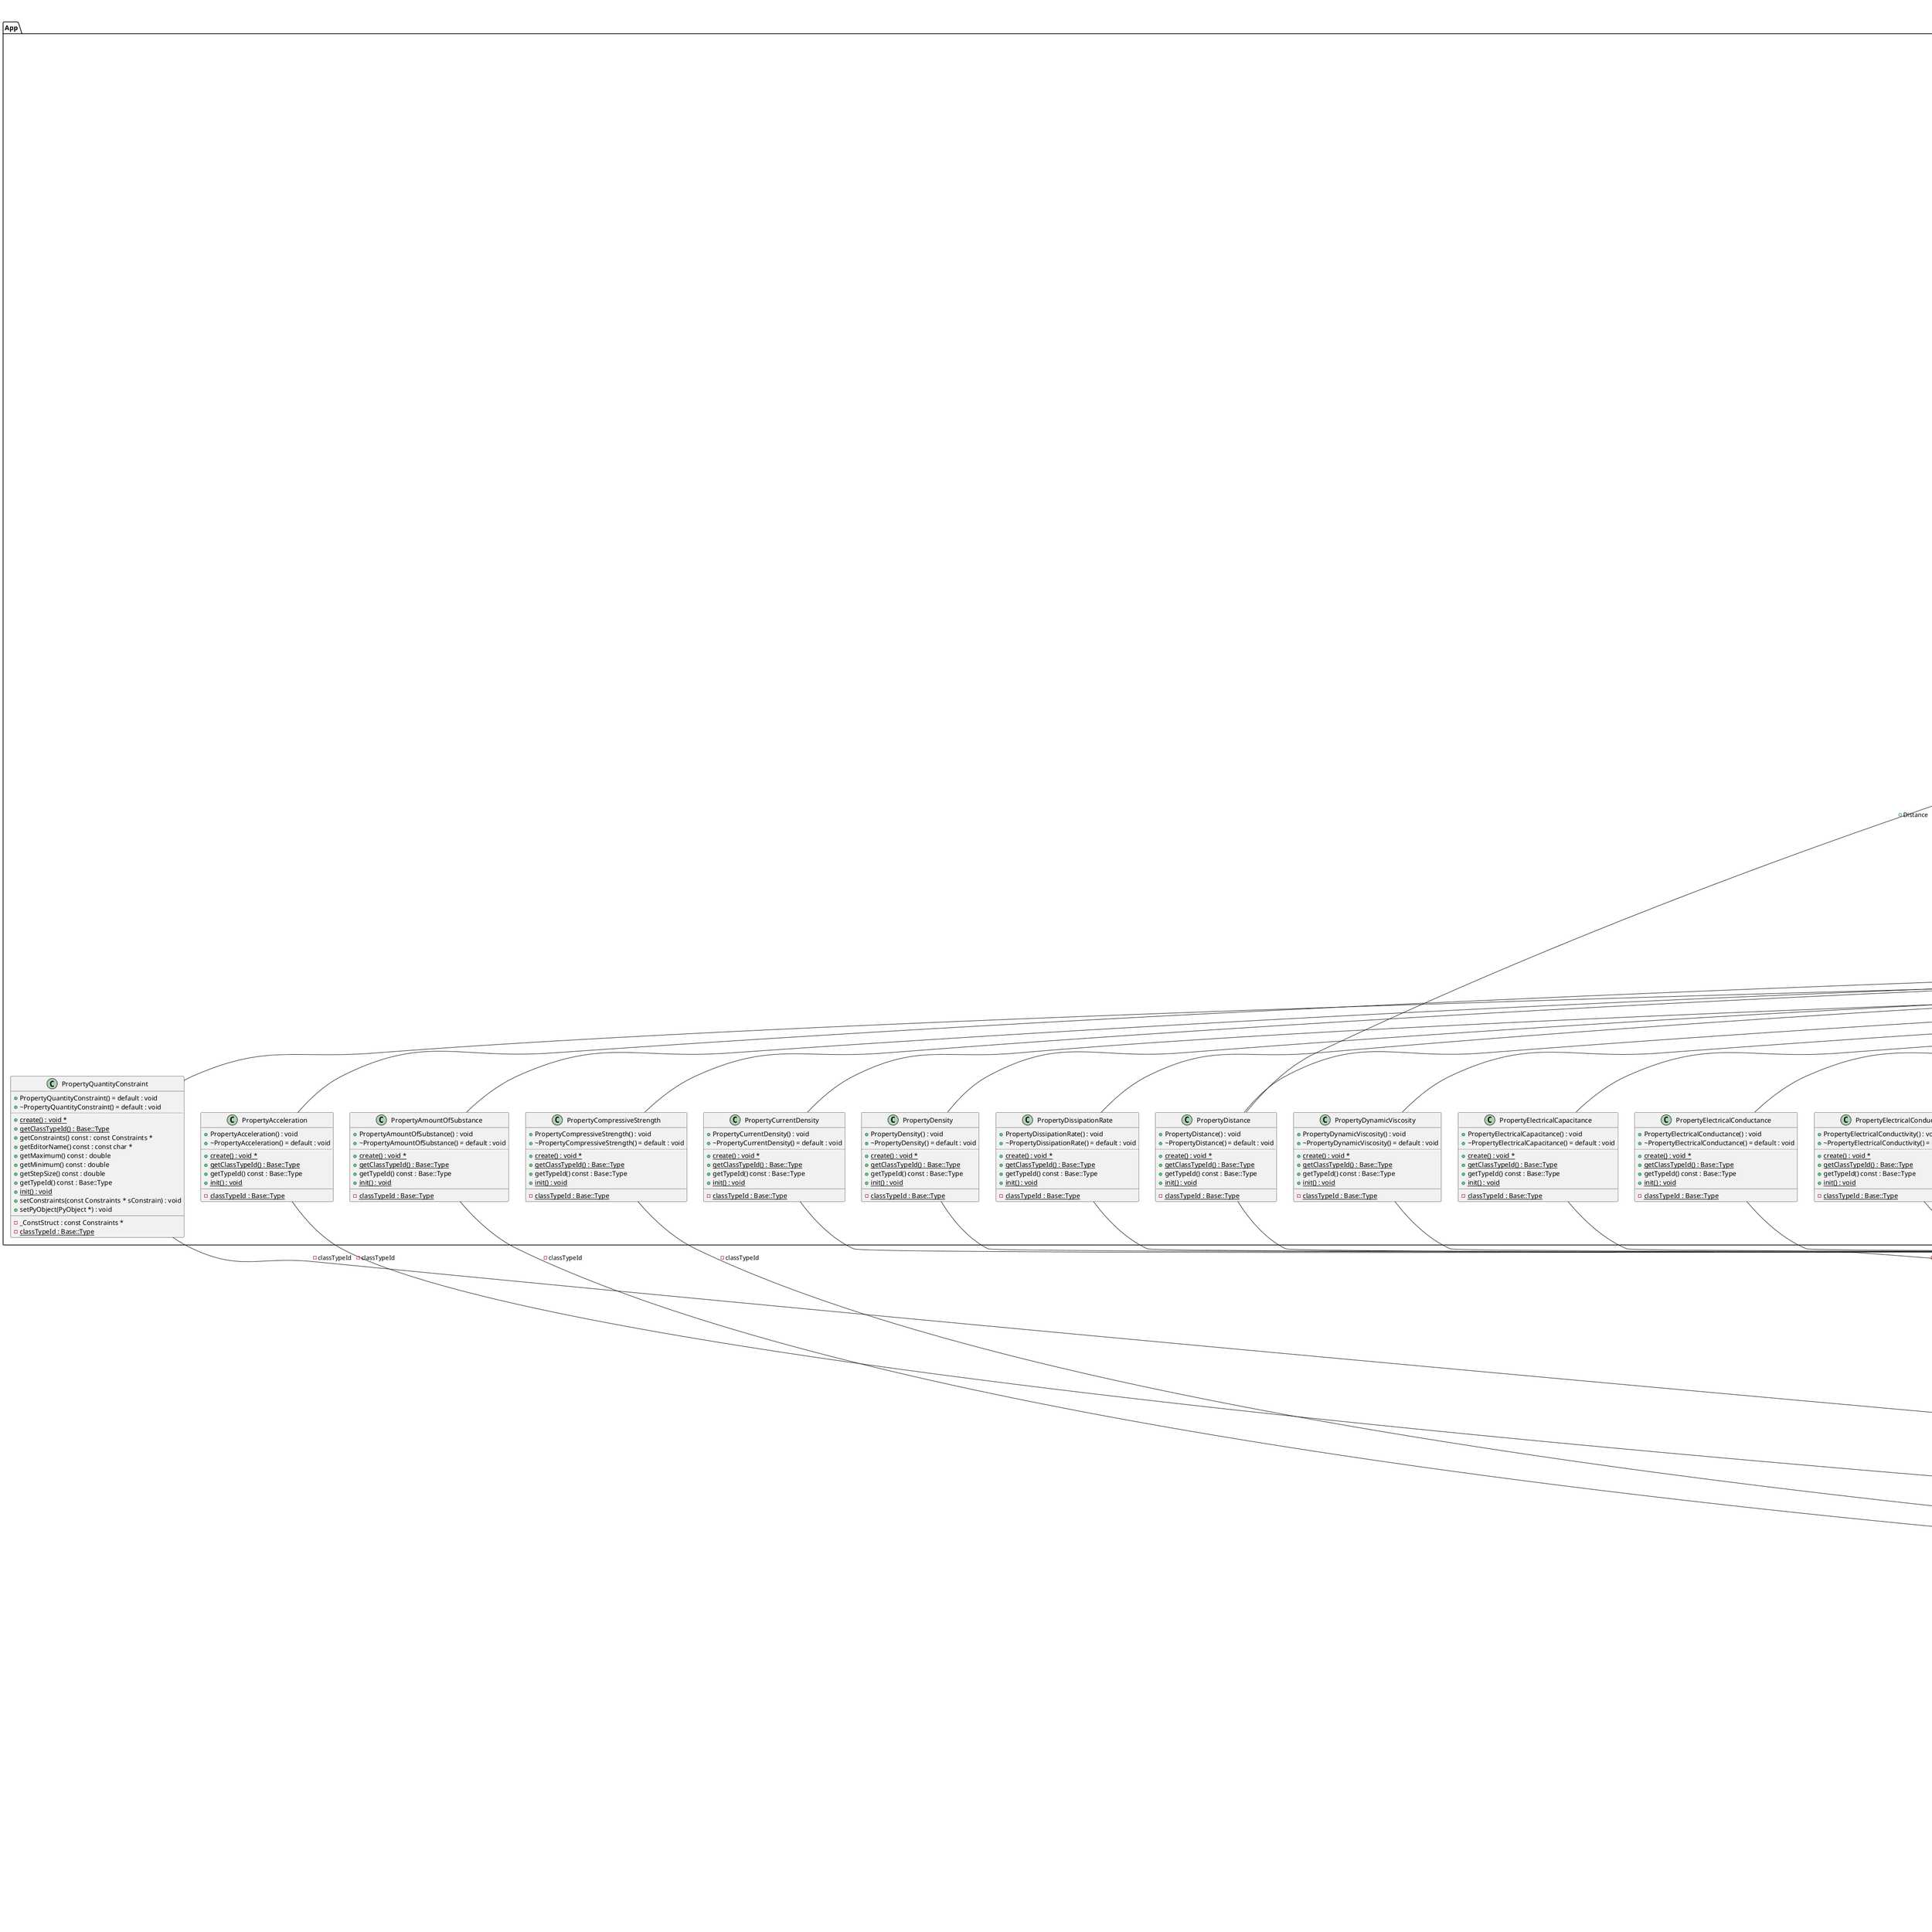 @startuml
title App::PropertyQuantity context
package [Base] as C_0005614219575140048477 {
class "Type" as C_0010396699791746075194
class C_0010396699791746075194 [[https://github.com/FreeCAD/FreeCAD/blob/2fcc5317fe3aee96ca73475986a577719fc78e20/src/Base/Type.h#L80{Type}]] {
+Type(const Type & type) = default : void [[[https://github.com/FreeCAD/FreeCAD/blob/2fcc5317fe3aee96ca73475986a577719fc78e20/src/Base/Type.h#L84{Type}]]]
+Type(Type && type) = default : void [[[https://github.com/FreeCAD/FreeCAD/blob/2fcc5317fe3aee96ca73475986a577719fc78e20/src/Base/Type.h#L85{Type}]]]
+Type() = default : void [[[https://github.com/FreeCAD/FreeCAD/blob/2fcc5317fe3aee96ca73475986a577719fc78e20/src/Base/Type.h#L86{Type}]]]
+~Type() = default : void [[[https://github.com/FreeCAD/FreeCAD/blob/2fcc5317fe3aee96ca73475986a577719fc78e20/src/Base/Type.h#L88{~Type}]]]
..
+operator=(const Type & type) constexpr = default : Type & [[[https://github.com/FreeCAD/FreeCAD/blob/2fcc5317fe3aee96ca73475986a577719fc78e20/src/Base/Type.h#L119{operator=}]]]
+operator=(Type && type) constexpr = default : Type & [[[https://github.com/FreeCAD/FreeCAD/blob/2fcc5317fe3aee96ca73475986a577719fc78e20/src/Base/Type.h#L120{operator=}]]]
..
+operator!=(const Type & type) const : bool [[[https://github.com/FreeCAD/FreeCAD/blob/2fcc5317fe3aee96ca73475986a577719fc78e20/src/Base/Type.h#L122{operator!=}]]]
+operator<(const Type & type) const : bool [[[https://github.com/FreeCAD/FreeCAD/blob/2fcc5317fe3aee96ca73475986a577719fc78e20/src/Base/Type.h#L124{operator<}]]]
+operator<=(const Type & type) const : bool [[[https://github.com/FreeCAD/FreeCAD/blob/2fcc5317fe3aee96ca73475986a577719fc78e20/src/Base/Type.h#L125{operator<=}]]]
+operator==(const Type & type) const : bool [[[https://github.com/FreeCAD/FreeCAD/blob/2fcc5317fe3aee96ca73475986a577719fc78e20/src/Base/Type.h#L121{operator==}]]]
+operator>(const Type & type) const : bool [[[https://github.com/FreeCAD/FreeCAD/blob/2fcc5317fe3aee96ca73475986a577719fc78e20/src/Base/Type.h#L127{operator>}]]]
+operator>=(const Type & type) const : bool [[[https://github.com/FreeCAD/FreeCAD/blob/2fcc5317fe3aee96ca73475986a577719fc78e20/src/Base/Type.h#L126{operator>=}]]]
..
{static} +badType() : Type [[[https://github.com/FreeCAD/FreeCAD/blob/2fcc5317fe3aee96ca73475986a577719fc78e20/src/Base/Type.h#L129{badType}]]]
+canInstantiate() const : bool [[[https://github.com/FreeCAD/FreeCAD/blob/2fcc5317fe3aee96ca73475986a577719fc78e20/src/Base/Type.h#L93{canInstantiate}]]]
+createInstance() : void * [[[https://github.com/FreeCAD/FreeCAD/blob/2fcc5317fe3aee96ca73475986a577719fc78e20/src/Base/Type.h#L91{createInstance}]]]
{static} +createInstanceByName(const char * TypeName, bool bLoadModule = false) : void * [[[https://github.com/FreeCAD/FreeCAD/blob/2fcc5317fe3aee96ca73475986a577719fc78e20/src/Base/Type.h#L95{createInstanceByName}]]]
{static} +createType(const Type & parent, const char * name, instantiationMethod method = nullptr) : Type [[[https://github.com/FreeCAD/FreeCAD/blob/2fcc5317fe3aee96ca73475986a577719fc78e20/src/Base/Type.h#L114{createType}]]]
{static} +destruct() : void [[[https://github.com/FreeCAD/FreeCAD/blob/2fcc5317fe3aee96ca73475986a577719fc78e20/src/Base/Type.h#L131{destruct}]]]
{static} +fromKey(unsigned int key) : Type [[[https://github.com/FreeCAD/FreeCAD/blob/2fcc5317fe3aee96ca73475986a577719fc78e20/src/Base/Type.h#L101{fromKey}]]]
{static} +fromName(const char * name) : Type [[[https://github.com/FreeCAD/FreeCAD/blob/2fcc5317fe3aee96ca73475986a577719fc78e20/src/Base/Type.h#L100{fromName}]]]
{static} +getAllDerivedFrom(const Type & type, std::vector<Type> & List) : int [[[https://github.com/FreeCAD/FreeCAD/blob/2fcc5317fe3aee96ca73475986a577719fc78e20/src/Base/Type.h#L106{getAllDerivedFrom}]]]
+getKey() const : unsigned int [[[https://github.com/FreeCAD/FreeCAD/blob/2fcc5317fe3aee96ca73475986a577719fc78e20/src/Base/Type.h#L116{getKey}]]]
{static} +getModuleName(const char * ClassName) : std::string [[[https://github.com/FreeCAD/FreeCAD/blob/2fcc5317fe3aee96ca73475986a577719fc78e20/src/Base/Type.h#L133{getModuleName}]]]
+getName() const : const char * [[[https://github.com/FreeCAD/FreeCAD/blob/2fcc5317fe3aee96ca73475986a577719fc78e20/src/Base/Type.h#L102{getName}]]]
{static} +getNumTypes() : int [[[https://github.com/FreeCAD/FreeCAD/blob/2fcc5317fe3aee96ca73475986a577719fc78e20/src/Base/Type.h#L111{getNumTypes}]]]
+getParent() const : Type [[[https://github.com/FreeCAD/FreeCAD/blob/2fcc5317fe3aee96ca73475986a577719fc78e20/src/Base/Type.h#L103{getParent}]]]
{static} +getTypeIfDerivedFrom(const char * name, const Type & parent, bool bLoadModule = false) : Type [[[https://github.com/FreeCAD/FreeCAD/blob/2fcc5317fe3aee96ca73475986a577719fc78e20/src/Base/Type.h#L109{getTypeIfDerivedFrom}]]]
{static} +importModule(const char * TypeName) : void [[[https://github.com/FreeCAD/FreeCAD/blob/2fcc5317fe3aee96ca73475986a577719fc78e20/src/Base/Type.h#L96{importModule}]]]
{static} +init() : void [[[https://github.com/FreeCAD/FreeCAD/blob/2fcc5317fe3aee96ca73475986a577719fc78e20/src/Base/Type.h#L130{init}]]]
+isBad() const : bool [[[https://github.com/FreeCAD/FreeCAD/blob/2fcc5317fe3aee96ca73475986a577719fc78e20/src/Base/Type.h#L117{isBad}]]]
+isDerivedFrom(const Type & type) const : bool [[[https://github.com/FreeCAD/FreeCAD/blob/2fcc5317fe3aee96ca73475986a577719fc78e20/src/Base/Type.h#L104{isDerivedFrom}]]]
__
-index : unsigned int [[[https://github.com/FreeCAD/FreeCAD/blob/2fcc5317fe3aee96ca73475986a577719fc78e20/src/Base/Type.h#L137{index}]]]
{static} -loadModuleSet : std::set<std::string> [[[https://github.com/FreeCAD/FreeCAD/blob/2fcc5317fe3aee96ca73475986a577719fc78e20/src/Base/Type.h#L141{loadModuleSet}]]]
{static} -typedata : std::vector<TypeData *> [[[https://github.com/FreeCAD/FreeCAD/blob/2fcc5317fe3aee96ca73475986a577719fc78e20/src/Base/Type.h#L140{typedata}]]]
{static} -typemap : std::map<std::string,unsigned int> [[[https://github.com/FreeCAD/FreeCAD/blob/2fcc5317fe3aee96ca73475986a577719fc78e20/src/Base/Type.h#L139{typemap}]]]
}
class "Unit" as C_0004517032700531835333
class C_0004517032700531835333 [[https://github.com/FreeCAD/FreeCAD/blob/2fcc5317fe3aee96ca73475986a577719fc78e20/src/Base/Unit.h#L60{Unit}]] {
+Unit(int8_t Length, int8_t Mass = 0, int8_t Time = 0, int8_t ElectricCurrent = 0, int8_t ThermodynamicTemperature = 0, int8_t AmountOfSubstance = 0, int8_t LuminousIntensity = 0, int8_t Angle = 0) : void [[[https://github.com/FreeCAD/FreeCAD/blob/2fcc5317fe3aee96ca73475986a577719fc78e20/src/Base/Unit.h#L64{Unit}]]]
+Unit() : void [[[https://github.com/FreeCAD/FreeCAD/blob/2fcc5317fe3aee96ca73475986a577719fc78e20/src/Base/Unit.h#L72{Unit}]]]
+Unit(const Unit &) = default : void [[[https://github.com/FreeCAD/FreeCAD/blob/2fcc5317fe3aee96ca73475986a577719fc78e20/src/Base/Unit.h#L73{Unit}]]]
+Unit(Unit &&) = default : void [[[https://github.com/FreeCAD/FreeCAD/blob/2fcc5317fe3aee96ca73475986a577719fc78e20/src/Base/Unit.h#L74{Unit}]]]
+Unit(const QString & expr) : void [[[https://github.com/FreeCAD/FreeCAD/blob/2fcc5317fe3aee96ca73475986a577719fc78e20/src/Base/Unit.h#L75{Unit}]]]
+~Unit() = default : void [[[https://github.com/FreeCAD/FreeCAD/blob/2fcc5317fe3aee96ca73475986a577719fc78e20/src/Base/Unit.h#L77{~Unit}]]]
..
+operator=(const Unit &) = default : Unit & [[[https://github.com/FreeCAD/FreeCAD/blob/2fcc5317fe3aee96ca73475986a577719fc78e20/src/Base/Unit.h#L91{operator=}]]]
+operator=(Unit &&) = default : Unit & [[[https://github.com/FreeCAD/FreeCAD/blob/2fcc5317fe3aee96ca73475986a577719fc78e20/src/Base/Unit.h#L92{operator=}]]]
..
+operator!=(const Unit & that) const : bool [[[https://github.com/FreeCAD/FreeCAD/blob/2fcc5317fe3aee96ca73475986a577719fc78e20/src/Base/Unit.h#L87{operator!=}]]]
+operator*(const Unit &) const : Unit [[[https://github.com/FreeCAD/FreeCAD/blob/2fcc5317fe3aee96ca73475986a577719fc78e20/src/Base/Unit.h#L84{operator*}]]]
+operator*=(const Unit & that) : Unit & [[[https://github.com/FreeCAD/FreeCAD/blob/2fcc5317fe3aee96ca73475986a577719fc78e20/src/Base/Unit.h#L82{operator*=}]]]
+operator/(const Unit &) const : Unit [[[https://github.com/FreeCAD/FreeCAD/blob/2fcc5317fe3aee96ca73475986a577719fc78e20/src/Base/Unit.h#L85{operator/}]]]
+operator/=(const Unit & that) : Unit & [[[https://github.com/FreeCAD/FreeCAD/blob/2fcc5317fe3aee96ca73475986a577719fc78e20/src/Base/Unit.h#L83{operator/=}]]]
+operator==(const Unit &) const : bool [[[https://github.com/FreeCAD/FreeCAD/blob/2fcc5317fe3aee96ca73475986a577719fc78e20/src/Base/Unit.h#L86{operator==}]]]
..
+getSignature() const : const UnitSignature & [[[https://github.com/FreeCAD/FreeCAD/blob/2fcc5317fe3aee96ca73475986a577719fc78e20/src/Base/Unit.h#L96{getSignature}]]]
+getString() const : QString [[[https://github.com/FreeCAD/FreeCAD/blob/2fcc5317fe3aee96ca73475986a577719fc78e20/src/Base/Unit.h#L102{getString}]]]
+getTypeString() const : QString [[[https://github.com/FreeCAD/FreeCAD/blob/2fcc5317fe3aee96ca73475986a577719fc78e20/src/Base/Unit.h#L104{getTypeString}]]]
+isEmpty() const : bool [[[https://github.com/FreeCAD/FreeCAD/blob/2fcc5317fe3aee96ca73475986a577719fc78e20/src/Base/Unit.h#L100{isEmpty}]]]
+pow(double exp) const : Unit [[[https://github.com/FreeCAD/FreeCAD/blob/2fcc5317fe3aee96ca73475986a577719fc78e20/src/Base/Unit.h#L93{pow}]]]
__
{static} +Acceleration : const Unit [[[https://github.com/FreeCAD/FreeCAD/blob/2fcc5317fe3aee96ca73475986a577719fc78e20/src/Base/Unit.h#L124{Acceleration}]]]
{static} +AmountOfSubstance : const Unit [[[https://github.com/FreeCAD/FreeCAD/blob/2fcc5317fe3aee96ca73475986a577719fc78e20/src/Base/Unit.h#L140{AmountOfSubstance}]]]
{static} +Angle : const Unit [[[https://github.com/FreeCAD/FreeCAD/blob/2fcc5317fe3aee96ca73475986a577719fc78e20/src/Base/Unit.h#L114{Angle}]]]
{static} +AngleOfFriction : const Unit [[[https://github.com/FreeCAD/FreeCAD/blob/2fcc5317fe3aee96ca73475986a577719fc78e20/src/Base/Unit.h#L115{AngleOfFriction}]]]
{static} +Area : const Unit [[[https://github.com/FreeCAD/FreeCAD/blob/2fcc5317fe3aee96ca73475986a577719fc78e20/src/Base/Unit.h#L119{Area}]]]
{static} +CompressiveStrength : const Unit [[[https://github.com/FreeCAD/FreeCAD/blob/2fcc5317fe3aee96ca73475986a577719fc78e20/src/Base/Unit.h#L144{CompressiveStrength}]]]
{static} +CurrentDensity : const Unit [[[https://github.com/FreeCAD/FreeCAD/blob/2fcc5317fe3aee96ca73475986a577719fc78e20/src/Base/Unit.h#L127{CurrentDensity}]]]
{static} +Density : const Unit [[[https://github.com/FreeCAD/FreeCAD/blob/2fcc5317fe3aee96ca73475986a577719fc78e20/src/Base/Unit.h#L117{Density}]]]
{static} +DissipationRate : const Unit [[[https://github.com/FreeCAD/FreeCAD/blob/2fcc5317fe3aee96ca73475986a577719fc78e20/src/Base/Unit.h#L171{DissipationRate}]]]
{static} +DynamicViscosity : const Unit [[[https://github.com/FreeCAD/FreeCAD/blob/2fcc5317fe3aee96ca73475986a577719fc78e20/src/Base/Unit.h#L167{DynamicViscosity}]]]
{static} +ElectricCharge : const Unit [[[https://github.com/FreeCAD/FreeCAD/blob/2fcc5317fe3aee96ca73475986a577719fc78e20/src/Base/Unit.h#L130{ElectricCharge}]]]
{static} +ElectricCurrent : const Unit [[[https://github.com/FreeCAD/FreeCAD/blob/2fcc5317fe3aee96ca73475986a577719fc78e20/src/Base/Unit.h#L128{ElectricCurrent}]]]
{static} +ElectricPotential : const Unit [[[https://github.com/FreeCAD/FreeCAD/blob/2fcc5317fe3aee96ca73475986a577719fc78e20/src/Base/Unit.h#L129{ElectricPotential}]]]
{static} +ElectricalCapacitance : const Unit [[[https://github.com/FreeCAD/FreeCAD/blob/2fcc5317fe3aee96ca73475986a577719fc78e20/src/Base/Unit.h#L135{ElectricalCapacitance}]]]
{static} +ElectricalConductance : const Unit [[[https://github.com/FreeCAD/FreeCAD/blob/2fcc5317fe3aee96ca73475986a577719fc78e20/src/Base/Unit.h#L137{ElectricalConductance}]]]
{static} +ElectricalConductivity : const Unit [[[https://github.com/FreeCAD/FreeCAD/blob/2fcc5317fe3aee96ca73475986a577719fc78e20/src/Base/Unit.h#L139{ElectricalConductivity}]]]
{static} +ElectricalInductance : const Unit [[[https://github.com/FreeCAD/FreeCAD/blob/2fcc5317fe3aee96ca73475986a577719fc78e20/src/Base/Unit.h#L136{ElectricalInductance}]]]
{static} +ElectricalResistance : const Unit [[[https://github.com/FreeCAD/FreeCAD/blob/2fcc5317fe3aee96ca73475986a577719fc78e20/src/Base/Unit.h#L138{ElectricalResistance}]]]
{static} +Force : const Unit [[[https://github.com/FreeCAD/FreeCAD/blob/2fcc5317fe3aee96ca73475986a577719fc78e20/src/Base/Unit.h#L155{Force}]]]
{static} +Frequency : const Unit [[[https://github.com/FreeCAD/FreeCAD/blob/2fcc5317fe3aee96ca73475986a577719fc78e20/src/Base/Unit.h#L122{Frequency}]]]
{static} +HeatFlux : const Unit [[[https://github.com/FreeCAD/FreeCAD/blob/2fcc5317fe3aee96ca73475986a577719fc78e20/src/Base/Unit.h#L166{HeatFlux}]]]
{static} +InverseArea : const Unit [[[https://github.com/FreeCAD/FreeCAD/blob/2fcc5317fe3aee96ca73475986a577719fc78e20/src/Base/Unit.h#L174{InverseArea}]]]
{static} +InverseLength : const Unit [[[https://github.com/FreeCAD/FreeCAD/blob/2fcc5317fe3aee96ca73475986a577719fc78e20/src/Base/Unit.h#L173{InverseLength}]]]
{static} +InverseVolume : const Unit [[[https://github.com/FreeCAD/FreeCAD/blob/2fcc5317fe3aee96ca73475986a577719fc78e20/src/Base/Unit.h#L175{InverseVolume}]]]
{static} +KinematicViscosity : const Unit [[[https://github.com/FreeCAD/FreeCAD/blob/2fcc5317fe3aee96ca73475986a577719fc78e20/src/Base/Unit.h#L168{KinematicViscosity}]]]
{static} +Length : const Unit [[[https://github.com/FreeCAD/FreeCAD/blob/2fcc5317fe3aee96ca73475986a577719fc78e20/src/Base/Unit.h#L109{Length}]]]
{static} +LuminousIntensity : const Unit [[[https://github.com/FreeCAD/FreeCAD/blob/2fcc5317fe3aee96ca73475986a577719fc78e20/src/Base/Unit.h#L141{LuminousIntensity}]]]
{static} +MagneticFieldStrength : const Unit [[[https://github.com/FreeCAD/FreeCAD/blob/2fcc5317fe3aee96ca73475986a577719fc78e20/src/Base/Unit.h#L131{MagneticFieldStrength}]]]
{static} +MagneticFlux : const Unit [[[https://github.com/FreeCAD/FreeCAD/blob/2fcc5317fe3aee96ca73475986a577719fc78e20/src/Base/Unit.h#L132{MagneticFlux}]]]
{static} +MagneticFluxDensity : const Unit [[[https://github.com/FreeCAD/FreeCAD/blob/2fcc5317fe3aee96ca73475986a577719fc78e20/src/Base/Unit.h#L133{MagneticFluxDensity}]]]
{static} +Magnetization : const Unit [[[https://github.com/FreeCAD/FreeCAD/blob/2fcc5317fe3aee96ca73475986a577719fc78e20/src/Base/Unit.h#L134{Magnetization}]]]
{static} +Mass : const Unit [[[https://github.com/FreeCAD/FreeCAD/blob/2fcc5317fe3aee96ca73475986a577719fc78e20/src/Base/Unit.h#L111{Mass}]]]
{static} +Moment : const Unit [[[https://github.com/FreeCAD/FreeCAD/blob/2fcc5317fe3aee96ca73475986a577719fc78e20/src/Base/Unit.h#L158{Moment}]]]
{static} +Power : const Unit [[[https://github.com/FreeCAD/FreeCAD/blob/2fcc5317fe3aee96ca73475986a577719fc78e20/src/Base/Unit.h#L157{Power}]]]
{static} +Pressure : const Unit [[[https://github.com/FreeCAD/FreeCAD/blob/2fcc5317fe3aee96ca73475986a577719fc78e20/src/Base/Unit.h#L145{Pressure}]]]
{static} +ShearModulus : const Unit [[[https://github.com/FreeCAD/FreeCAD/blob/2fcc5317fe3aee96ca73475986a577719fc78e20/src/Base/Unit.h#L146{ShearModulus}]]]
-Sig : UnitSignature [[[https://github.com/FreeCAD/FreeCAD/blob/2fcc5317fe3aee96ca73475986a577719fc78e20/src/Base/Unit.h#L179{Sig}]]]
{static} +SpecificEnergy : const Unit [[[https://github.com/FreeCAD/FreeCAD/blob/2fcc5317fe3aee96ca73475986a577719fc78e20/src/Base/Unit.h#L160{SpecificEnergy}]]]
{static} +SpecificHeat : const Unit [[[https://github.com/FreeCAD/FreeCAD/blob/2fcc5317fe3aee96ca73475986a577719fc78e20/src/Base/Unit.h#L164{SpecificHeat}]]]
{static} +Stiffness : const Unit [[[https://github.com/FreeCAD/FreeCAD/blob/2fcc5317fe3aee96ca73475986a577719fc78e20/src/Base/Unit.h#L152{Stiffness}]]]
{static} +StiffnessDensity : const Unit [[[https://github.com/FreeCAD/FreeCAD/blob/2fcc5317fe3aee96ca73475986a577719fc78e20/src/Base/Unit.h#L153{StiffnessDensity}]]]
{static} +Stress : const Unit [[[https://github.com/FreeCAD/FreeCAD/blob/2fcc5317fe3aee96ca73475986a577719fc78e20/src/Base/Unit.h#L147{Stress}]]]
{static} +Temperature : const Unit [[[https://github.com/FreeCAD/FreeCAD/blob/2fcc5317fe3aee96ca73475986a577719fc78e20/src/Base/Unit.h#L125{Temperature}]]]
{static} +ThermalConductivity : const Unit [[[https://github.com/FreeCAD/FreeCAD/blob/2fcc5317fe3aee96ca73475986a577719fc78e20/src/Base/Unit.h#L161{ThermalConductivity}]]]
{static} +ThermalExpansionCoefficient : const Unit [[[https://github.com/FreeCAD/FreeCAD/blob/2fcc5317fe3aee96ca73475986a577719fc78e20/src/Base/Unit.h#L162{ThermalExpansionCoefficient}]]]
{static} +ThermalTransferCoefficient : const Unit [[[https://github.com/FreeCAD/FreeCAD/blob/2fcc5317fe3aee96ca73475986a577719fc78e20/src/Base/Unit.h#L165{ThermalTransferCoefficient}]]]
{static} +TimeSpan : const Unit [[[https://github.com/FreeCAD/FreeCAD/blob/2fcc5317fe3aee96ca73475986a577719fc78e20/src/Base/Unit.h#L121{TimeSpan}]]]
{static} +UltimateTensileStrength : const Unit [[[https://github.com/FreeCAD/FreeCAD/blob/2fcc5317fe3aee96ca73475986a577719fc78e20/src/Base/Unit.h#L148{UltimateTensileStrength}]]]
{static} +VacuumPermittivity : const Unit [[[https://github.com/FreeCAD/FreeCAD/blob/2fcc5317fe3aee96ca73475986a577719fc78e20/src/Base/Unit.h#L169{VacuumPermittivity}]]]
{static} +Velocity : const Unit [[[https://github.com/FreeCAD/FreeCAD/blob/2fcc5317fe3aee96ca73475986a577719fc78e20/src/Base/Unit.h#L123{Velocity}]]]
{static} +Volume : const Unit [[[https://github.com/FreeCAD/FreeCAD/blob/2fcc5317fe3aee96ca73475986a577719fc78e20/src/Base/Unit.h#L120{Volume}]]]
{static} +VolumeFlowRate : const Unit [[[https://github.com/FreeCAD/FreeCAD/blob/2fcc5317fe3aee96ca73475986a577719fc78e20/src/Base/Unit.h#L170{VolumeFlowRate}]]]
{static} +VolumetricThermalExpansionCoefficient : const Unit [[[https://github.com/FreeCAD/FreeCAD/blob/2fcc5317fe3aee96ca73475986a577719fc78e20/src/Base/Unit.h#L163{VolumetricThermalExpansionCoefficient}]]]
{static} +Work : const Unit [[[https://github.com/FreeCAD/FreeCAD/blob/2fcc5317fe3aee96ca73475986a577719fc78e20/src/Base/Unit.h#L156{Work}]]]
{static} +YieldStrength : const Unit [[[https://github.com/FreeCAD/FreeCAD/blob/2fcc5317fe3aee96ca73475986a577719fc78e20/src/Base/Unit.h#L149{YieldStrength}]]]
{static} +YoungsModulus : const Unit [[[https://github.com/FreeCAD/FreeCAD/blob/2fcc5317fe3aee96ca73475986a577719fc78e20/src/Base/Unit.h#L150{YoungsModulus}]]]
}
}
package [App] as C_0018282610363821501524 {
class "PropertyFloat" as C_0012887428429727173509
class C_0012887428429727173509 [[https://github.com/FreeCAD/FreeCAD/blob/2fcc5317fe3aee96ca73475986a577719fc78e20/src/App/PropertyStandard.h#L498{PropertyFloat}]] {
+PropertyFloat() : void [[[https://github.com/FreeCAD/FreeCAD/blob/2fcc5317fe3aee96ca73475986a577719fc78e20/src/App/PropertyStandard.h#L506{PropertyFloat}]]]
+~PropertyFloat() : void [[[https://github.com/FreeCAD/FreeCAD/blob/2fcc5317fe3aee96ca73475986a577719fc78e20/src/App/PropertyStandard.h#L512{~PropertyFloat}]]]
..
+Copy() const : Property * [[[https://github.com/FreeCAD/FreeCAD/blob/2fcc5317fe3aee96ca73475986a577719fc78e20/src/App/PropertyStandard.h#L526{Copy}]]]
+Paste(const Property & from) : void [[[https://github.com/FreeCAD/FreeCAD/blob/2fcc5317fe3aee96ca73475986a577719fc78e20/src/App/PropertyStandard.h#L527{Paste}]]]
+Restore(Base::XMLReader & reader) : void [[[https://github.com/FreeCAD/FreeCAD/blob/2fcc5317fe3aee96ca73475986a577719fc78e20/src/App/PropertyStandard.h#L524{Restore}]]]
+Save(Base::Writer & writer) const : void [[[https://github.com/FreeCAD/FreeCAD/blob/2fcc5317fe3aee96ca73475986a577719fc78e20/src/App/PropertyStandard.h#L523{Save}]]]
{static} +create() : void * [[[https://github.com/FreeCAD/FreeCAD/blob/2fcc5317fe3aee96ca73475986a577719fc78e20/src/Base/BaseClass.h#L52{create}]]]
{static} +getClassTypeId() : Base::Type [[[https://github.com/FreeCAD/FreeCAD/blob/2fcc5317fe3aee96ca73475986a577719fc78e20/src/Base/BaseClass.h#L49{getClassTypeId}]]]
+getEditorName() const : const char * [[[https://github.com/FreeCAD/FreeCAD/blob/2fcc5317fe3aee96ca73475986a577719fc78e20/src/App/PropertyStandard.h#L518{getEditorName}]]]
+getMemSize() const : unsigned int [[[https://github.com/FreeCAD/FreeCAD/blob/2fcc5317fe3aee96ca73475986a577719fc78e20/src/App/PropertyStandard.h#L529{getMemSize}]]]
+getPathValue(const App::ObjectIdentifier & path) const : const boost::any [[[https://github.com/FreeCAD/FreeCAD/blob/2fcc5317fe3aee96ca73475986a577719fc78e20/src/App/PropertyStandard.h#L532{getPathValue}]]]
+getPyObject() : PyObject * [[[https://github.com/FreeCAD/FreeCAD/blob/2fcc5317fe3aee96ca73475986a577719fc78e20/src/App/PropertyStandard.h#L520{getPyObject}]]]
+getTypeId() const : Base::Type [[[https://github.com/FreeCAD/FreeCAD/blob/2fcc5317fe3aee96ca73475986a577719fc78e20/src/Base/BaseClass.h#L50{getTypeId}]]]
+getValue() const : double [[[https://github.com/FreeCAD/FreeCAD/blob/2fcc5317fe3aee96ca73475986a577719fc78e20/src/App/PropertyStandard.h#L516{getValue}]]]
{static} +init() : void [[[https://github.com/FreeCAD/FreeCAD/blob/2fcc5317fe3aee96ca73475986a577719fc78e20/src/Base/BaseClass.h#L51{init}]]]
+isSame(const Property & other) const : bool [[[https://github.com/FreeCAD/FreeCAD/blob/2fcc5317fe3aee96ca73475986a577719fc78e20/src/App/PropertyStandard.h#L534{isSame}]]]
+setPathValue(const App::ObjectIdentifier & path, const boost::any & value) : void [[[https://github.com/FreeCAD/FreeCAD/blob/2fcc5317fe3aee96ca73475986a577719fc78e20/src/App/PropertyStandard.h#L531{setPathValue}]]]
+setPyObject(PyObject * py) : void [[[https://github.com/FreeCAD/FreeCAD/blob/2fcc5317fe3aee96ca73475986a577719fc78e20/src/App/PropertyStandard.h#L521{setPyObject}]]]
+setValue(double lValue) : void [[[https://github.com/FreeCAD/FreeCAD/blob/2fcc5317fe3aee96ca73475986a577719fc78e20/src/App/PropertyStandard.h#L515{setValue}]]]
__
#_dValue : double [[[https://github.com/FreeCAD/FreeCAD/blob/2fcc5317fe3aee96ca73475986a577719fc78e20/src/App/PropertyStandard.h#L543{_dValue}]]]
{static} -classTypeId : Base::Type [[[https://github.com/FreeCAD/FreeCAD/blob/2fcc5317fe3aee96ca73475986a577719fc78e20/src/Base/BaseClass.h#L55{classTypeId}]]]
}
class "PropertyQuantity" as C_0014269413040790547216
class C_0014269413040790547216 [[https://github.com/FreeCAD/FreeCAD/blob/2fcc5317fe3aee96ca73475986a577719fc78e20/src/App/PropertyUnits.h#L42{PropertyQuantity}]] {
+PropertyQuantity() = default : void [[[https://github.com/FreeCAD/FreeCAD/blob/2fcc5317fe3aee96ca73475986a577719fc78e20/src/App/PropertyUnits.h#L47{PropertyQuantity}]]]
+~PropertyQuantity() = default : void [[[https://github.com/FreeCAD/FreeCAD/blob/2fcc5317fe3aee96ca73475986a577719fc78e20/src/App/PropertyUnits.h#L48{~PropertyQuantity}]]]
..
{static} +create() : void * [[[https://github.com/FreeCAD/FreeCAD/blob/2fcc5317fe3aee96ca73475986a577719fc78e20/src/Base/BaseClass.h#L52{create}]]]
#createQuantityFromPy(PyObject * value) : Base::Quantity [[[https://github.com/FreeCAD/FreeCAD/blob/2fcc5317fe3aee96ca73475986a577719fc78e20/src/App/PropertyUnits.h#L75{createQuantityFromPy}]]]
{static} +getClassTypeId() : Base::Type [[[https://github.com/FreeCAD/FreeCAD/blob/2fcc5317fe3aee96ca73475986a577719fc78e20/src/Base/BaseClass.h#L49{getClassTypeId}]]]
+getEditorName() const : const char * [[[https://github.com/FreeCAD/FreeCAD/blob/2fcc5317fe3aee96ca73475986a577719fc78e20/src/App/PropertyUnits.h#L52{getEditorName}]]]
+getPathValue(const App::ObjectIdentifier & path) const : const boost::any [[[https://github.com/FreeCAD/FreeCAD/blob/2fcc5317fe3aee96ca73475986a577719fc78e20/src/App/PropertyUnits.h#L64{getPathValue}]]]
+getPyObject() : PyObject * [[[https://github.com/FreeCAD/FreeCAD/blob/2fcc5317fe3aee96ca73475986a577719fc78e20/src/App/PropertyUnits.h#L54{getPyObject}]]]
+getQuantityValue() const : Base::Quantity [[[https://github.com/FreeCAD/FreeCAD/blob/2fcc5317fe3aee96ca73475986a577719fc78e20/src/App/PropertyUnits.h#L50{getQuantityValue}]]]
+getTypeId() const : Base::Type [[[https://github.com/FreeCAD/FreeCAD/blob/2fcc5317fe3aee96ca73475986a577719fc78e20/src/Base/BaseClass.h#L50{getTypeId}]]]
+getUnit() const : const Base::Unit & [[[https://github.com/FreeCAD/FreeCAD/blob/2fcc5317fe3aee96ca73475986a577719fc78e20/src/App/PropertyUnits.h#L58{getUnit}]]]
+getValue() const : double [[[https://github.com/FreeCAD/FreeCAD/blob/2fcc5317fe3aee96ca73475986a577719fc78e20/src/App/PropertyUnits.h#L61{getValue}]]]
{static} +init() : void [[[https://github.com/FreeCAD/FreeCAD/blob/2fcc5317fe3aee96ca73475986a577719fc78e20/src/Base/BaseClass.h#L51{init}]]]
+isSame(const Property & other) const : bool [[[https://github.com/FreeCAD/FreeCAD/blob/2fcc5317fe3aee96ca73475986a577719fc78e20/src/App/PropertyUnits.h#L66{isSame}]]]
+setPathValue(const App::ObjectIdentifier & path, const boost::any & value) : void [[[https://github.com/FreeCAD/FreeCAD/blob/2fcc5317fe3aee96ca73475986a577719fc78e20/src/App/PropertyUnits.h#L63{setPathValue}]]]
+setPyObject(PyObject *) : void [[[https://github.com/FreeCAD/FreeCAD/blob/2fcc5317fe3aee96ca73475986a577719fc78e20/src/App/PropertyUnits.h#L55{setPyObject}]]]
+setUnit(const Base::Unit & u) : void [[[https://github.com/FreeCAD/FreeCAD/blob/2fcc5317fe3aee96ca73475986a577719fc78e20/src/App/PropertyUnits.h#L57{setUnit}]]]
+setValue(double lValue) : void [[[https://github.com/FreeCAD/FreeCAD/blob/2fcc5317fe3aee96ca73475986a577719fc78e20/src/App/PropertyUnits.h#L60{setValue}]]]
__
#_Unit : Base::Unit [[[https://github.com/FreeCAD/FreeCAD/blob/2fcc5317fe3aee96ca73475986a577719fc78e20/src/App/PropertyUnits.h#L76{_Unit}]]]
{static} -classTypeId : Base::Type [[[https://github.com/FreeCAD/FreeCAD/blob/2fcc5317fe3aee96ca73475986a577719fc78e20/src/Base/BaseClass.h#L55{classTypeId}]]]
}
class "PropertyQuantityConstraint" as C_0011885667992304164553
class C_0011885667992304164553 [[https://github.com/FreeCAD/FreeCAD/blob/2fcc5317fe3aee96ca73475986a577719fc78e20/src/App/PropertyUnits.h#L82{PropertyQuantityConstraint}]] {
+PropertyQuantityConstraint() = default : void [[[https://github.com/FreeCAD/FreeCAD/blob/2fcc5317fe3aee96ca73475986a577719fc78e20/src/App/PropertyUnits.h#L87{PropertyQuantityConstraint}]]]
+~PropertyQuantityConstraint() = default : void [[[https://github.com/FreeCAD/FreeCAD/blob/2fcc5317fe3aee96ca73475986a577719fc78e20/src/App/PropertyUnits.h#L88{~PropertyQuantityConstraint}]]]
..
{static} +create() : void * [[[https://github.com/FreeCAD/FreeCAD/blob/2fcc5317fe3aee96ca73475986a577719fc78e20/src/Base/BaseClass.h#L52{create}]]]
{static} +getClassTypeId() : Base::Type [[[https://github.com/FreeCAD/FreeCAD/blob/2fcc5317fe3aee96ca73475986a577719fc78e20/src/Base/BaseClass.h#L49{getClassTypeId}]]]
+getConstraints() const : const Constraints * [[[https://github.com/FreeCAD/FreeCAD/blob/2fcc5317fe3aee96ca73475986a577719fc78e20/src/App/PropertyUnits.h#L106{getConstraints}]]]
+getEditorName() const : const char * [[[https://github.com/FreeCAD/FreeCAD/blob/2fcc5317fe3aee96ca73475986a577719fc78e20/src/App/PropertyUnits.h#L113{getEditorName}]]]
+getMaximum() const : double [[[https://github.com/FreeCAD/FreeCAD/blob/2fcc5317fe3aee96ca73475986a577719fc78e20/src/App/PropertyUnits.h#L110{getMaximum}]]]
+getMinimum() const : double [[[https://github.com/FreeCAD/FreeCAD/blob/2fcc5317fe3aee96ca73475986a577719fc78e20/src/App/PropertyUnits.h#L109{getMinimum}]]]
+getStepSize() const : double [[[https://github.com/FreeCAD/FreeCAD/blob/2fcc5317fe3aee96ca73475986a577719fc78e20/src/App/PropertyUnits.h#L111{getStepSize}]]]
+getTypeId() const : Base::Type [[[https://github.com/FreeCAD/FreeCAD/blob/2fcc5317fe3aee96ca73475986a577719fc78e20/src/Base/BaseClass.h#L50{getTypeId}]]]
{static} +init() : void [[[https://github.com/FreeCAD/FreeCAD/blob/2fcc5317fe3aee96ca73475986a577719fc78e20/src/Base/BaseClass.h#L51{init}]]]
+setConstraints(const Constraints * sConstrain) : void [[[https://github.com/FreeCAD/FreeCAD/blob/2fcc5317fe3aee96ca73475986a577719fc78e20/src/App/PropertyUnits.h#L104{setConstraints}]]]
+setPyObject(PyObject *) : void [[[https://github.com/FreeCAD/FreeCAD/blob/2fcc5317fe3aee96ca73475986a577719fc78e20/src/App/PropertyUnits.h#L114{setPyObject}]]]
__
-_ConstStruct : const Constraints * [[[https://github.com/FreeCAD/FreeCAD/blob/2fcc5317fe3aee96ca73475986a577719fc78e20/src/App/PropertyUnits.h#L117{_ConstStruct}]]]
{static} -classTypeId : Base::Type [[[https://github.com/FreeCAD/FreeCAD/blob/2fcc5317fe3aee96ca73475986a577719fc78e20/src/Base/BaseClass.h#L55{classTypeId}]]]
}
class "PropertyAcceleration" as C_0005125435232803714475
class C_0005125435232803714475 [[https://github.com/FreeCAD/FreeCAD/blob/2fcc5317fe3aee96ca73475986a577719fc78e20/src/App/PropertyUnits.h#L128{PropertyAcceleration}]] {
+PropertyAcceleration() : void [[[https://github.com/FreeCAD/FreeCAD/blob/2fcc5317fe3aee96ca73475986a577719fc78e20/src/App/PropertyUnits.h#L133{PropertyAcceleration}]]]
+~PropertyAcceleration() = default : void [[[https://github.com/FreeCAD/FreeCAD/blob/2fcc5317fe3aee96ca73475986a577719fc78e20/src/App/PropertyUnits.h#L134{~PropertyAcceleration}]]]
..
{static} +create() : void * [[[https://github.com/FreeCAD/FreeCAD/blob/2fcc5317fe3aee96ca73475986a577719fc78e20/src/Base/BaseClass.h#L52{create}]]]
{static} +getClassTypeId() : Base::Type [[[https://github.com/FreeCAD/FreeCAD/blob/2fcc5317fe3aee96ca73475986a577719fc78e20/src/Base/BaseClass.h#L49{getClassTypeId}]]]
+getTypeId() const : Base::Type [[[https://github.com/FreeCAD/FreeCAD/blob/2fcc5317fe3aee96ca73475986a577719fc78e20/src/Base/BaseClass.h#L50{getTypeId}]]]
{static} +init() : void [[[https://github.com/FreeCAD/FreeCAD/blob/2fcc5317fe3aee96ca73475986a577719fc78e20/src/Base/BaseClass.h#L51{init}]]]
__
{static} -classTypeId : Base::Type [[[https://github.com/FreeCAD/FreeCAD/blob/2fcc5317fe3aee96ca73475986a577719fc78e20/src/Base/BaseClass.h#L55{classTypeId}]]]
}
class "PropertyAmountOfSubstance" as C_0009034219065519484387
class C_0009034219065519484387 [[https://github.com/FreeCAD/FreeCAD/blob/2fcc5317fe3aee96ca73475986a577719fc78e20/src/App/PropertyUnits.h#L141{PropertyAmountOfSubstance}]] {
+PropertyAmountOfSubstance() : void [[[https://github.com/FreeCAD/FreeCAD/blob/2fcc5317fe3aee96ca73475986a577719fc78e20/src/App/PropertyUnits.h#L146{PropertyAmountOfSubstance}]]]
+~PropertyAmountOfSubstance() = default : void [[[https://github.com/FreeCAD/FreeCAD/blob/2fcc5317fe3aee96ca73475986a577719fc78e20/src/App/PropertyUnits.h#L147{~PropertyAmountOfSubstance}]]]
..
{static} +create() : void * [[[https://github.com/FreeCAD/FreeCAD/blob/2fcc5317fe3aee96ca73475986a577719fc78e20/src/Base/BaseClass.h#L52{create}]]]
{static} +getClassTypeId() : Base::Type [[[https://github.com/FreeCAD/FreeCAD/blob/2fcc5317fe3aee96ca73475986a577719fc78e20/src/Base/BaseClass.h#L49{getClassTypeId}]]]
+getTypeId() const : Base::Type [[[https://github.com/FreeCAD/FreeCAD/blob/2fcc5317fe3aee96ca73475986a577719fc78e20/src/Base/BaseClass.h#L50{getTypeId}]]]
{static} +init() : void [[[https://github.com/FreeCAD/FreeCAD/blob/2fcc5317fe3aee96ca73475986a577719fc78e20/src/Base/BaseClass.h#L51{init}]]]
__
{static} -classTypeId : Base::Type [[[https://github.com/FreeCAD/FreeCAD/blob/2fcc5317fe3aee96ca73475986a577719fc78e20/src/Base/BaseClass.h#L55{classTypeId}]]]
}
class "PropertyCompressiveStrength" as C_0015098407887226269354
class C_0015098407887226269354 [[https://github.com/FreeCAD/FreeCAD/blob/2fcc5317fe3aee96ca73475986a577719fc78e20/src/App/PropertyUnits.h#L181{PropertyCompressiveStrength}]] {
+PropertyCompressiveStrength() : void [[[https://github.com/FreeCAD/FreeCAD/blob/2fcc5317fe3aee96ca73475986a577719fc78e20/src/App/PropertyUnits.h#L186{PropertyCompressiveStrength}]]]
+~PropertyCompressiveStrength() = default : void [[[https://github.com/FreeCAD/FreeCAD/blob/2fcc5317fe3aee96ca73475986a577719fc78e20/src/App/PropertyUnits.h#L187{~PropertyCompressiveStrength}]]]
..
{static} +create() : void * [[[https://github.com/FreeCAD/FreeCAD/blob/2fcc5317fe3aee96ca73475986a577719fc78e20/src/Base/BaseClass.h#L52{create}]]]
{static} +getClassTypeId() : Base::Type [[[https://github.com/FreeCAD/FreeCAD/blob/2fcc5317fe3aee96ca73475986a577719fc78e20/src/Base/BaseClass.h#L49{getClassTypeId}]]]
+getTypeId() const : Base::Type [[[https://github.com/FreeCAD/FreeCAD/blob/2fcc5317fe3aee96ca73475986a577719fc78e20/src/Base/BaseClass.h#L50{getTypeId}]]]
{static} +init() : void [[[https://github.com/FreeCAD/FreeCAD/blob/2fcc5317fe3aee96ca73475986a577719fc78e20/src/Base/BaseClass.h#L51{init}]]]
__
{static} -classTypeId : Base::Type [[[https://github.com/FreeCAD/FreeCAD/blob/2fcc5317fe3aee96ca73475986a577719fc78e20/src/Base/BaseClass.h#L55{classTypeId}]]]
}
class "PropertyCurrentDensity" as C_0005517470564042081004
class C_0005517470564042081004 [[https://github.com/FreeCAD/FreeCAD/blob/2fcc5317fe3aee96ca73475986a577719fc78e20/src/App/PropertyUnits.h#L194{PropertyCurrentDensity}]] {
+PropertyCurrentDensity() : void [[[https://github.com/FreeCAD/FreeCAD/blob/2fcc5317fe3aee96ca73475986a577719fc78e20/src/App/PropertyUnits.h#L199{PropertyCurrentDensity}]]]
+~PropertyCurrentDensity() = default : void [[[https://github.com/FreeCAD/FreeCAD/blob/2fcc5317fe3aee96ca73475986a577719fc78e20/src/App/PropertyUnits.h#L200{~PropertyCurrentDensity}]]]
..
{static} +create() : void * [[[https://github.com/FreeCAD/FreeCAD/blob/2fcc5317fe3aee96ca73475986a577719fc78e20/src/Base/BaseClass.h#L52{create}]]]
{static} +getClassTypeId() : Base::Type [[[https://github.com/FreeCAD/FreeCAD/blob/2fcc5317fe3aee96ca73475986a577719fc78e20/src/Base/BaseClass.h#L49{getClassTypeId}]]]
+getTypeId() const : Base::Type [[[https://github.com/FreeCAD/FreeCAD/blob/2fcc5317fe3aee96ca73475986a577719fc78e20/src/Base/BaseClass.h#L50{getTypeId}]]]
{static} +init() : void [[[https://github.com/FreeCAD/FreeCAD/blob/2fcc5317fe3aee96ca73475986a577719fc78e20/src/Base/BaseClass.h#L51{init}]]]
__
{static} -classTypeId : Base::Type [[[https://github.com/FreeCAD/FreeCAD/blob/2fcc5317fe3aee96ca73475986a577719fc78e20/src/Base/BaseClass.h#L55{classTypeId}]]]
}
class "PropertyDensity" as C_0013751151762620995906
class C_0013751151762620995906 [[https://github.com/FreeCAD/FreeCAD/blob/2fcc5317fe3aee96ca73475986a577719fc78e20/src/App/PropertyUnits.h#L208{PropertyDensity}]] {
+PropertyDensity() : void [[[https://github.com/FreeCAD/FreeCAD/blob/2fcc5317fe3aee96ca73475986a577719fc78e20/src/App/PropertyUnits.h#L213{PropertyDensity}]]]
+~PropertyDensity() = default : void [[[https://github.com/FreeCAD/FreeCAD/blob/2fcc5317fe3aee96ca73475986a577719fc78e20/src/App/PropertyUnits.h#L214{~PropertyDensity}]]]
..
{static} +create() : void * [[[https://github.com/FreeCAD/FreeCAD/blob/2fcc5317fe3aee96ca73475986a577719fc78e20/src/Base/BaseClass.h#L52{create}]]]
{static} +getClassTypeId() : Base::Type [[[https://github.com/FreeCAD/FreeCAD/blob/2fcc5317fe3aee96ca73475986a577719fc78e20/src/Base/BaseClass.h#L49{getClassTypeId}]]]
+getTypeId() const : Base::Type [[[https://github.com/FreeCAD/FreeCAD/blob/2fcc5317fe3aee96ca73475986a577719fc78e20/src/Base/BaseClass.h#L50{getTypeId}]]]
{static} +init() : void [[[https://github.com/FreeCAD/FreeCAD/blob/2fcc5317fe3aee96ca73475986a577719fc78e20/src/Base/BaseClass.h#L51{init}]]]
__
{static} -classTypeId : Base::Type [[[https://github.com/FreeCAD/FreeCAD/blob/2fcc5317fe3aee96ca73475986a577719fc78e20/src/Base/BaseClass.h#L55{classTypeId}]]]
}
class "PropertyDissipationRate" as C_0001680601615617437360
class C_0001680601615617437360 [[https://github.com/FreeCAD/FreeCAD/blob/2fcc5317fe3aee96ca73475986a577719fc78e20/src/App/PropertyUnits.h#L221{PropertyDissipationRate}]] {
+PropertyDissipationRate() : void [[[https://github.com/FreeCAD/FreeCAD/blob/2fcc5317fe3aee96ca73475986a577719fc78e20/src/App/PropertyUnits.h#L226{PropertyDissipationRate}]]]
+~PropertyDissipationRate() = default : void [[[https://github.com/FreeCAD/FreeCAD/blob/2fcc5317fe3aee96ca73475986a577719fc78e20/src/App/PropertyUnits.h#L227{~PropertyDissipationRate}]]]
..
{static} +create() : void * [[[https://github.com/FreeCAD/FreeCAD/blob/2fcc5317fe3aee96ca73475986a577719fc78e20/src/Base/BaseClass.h#L52{create}]]]
{static} +getClassTypeId() : Base::Type [[[https://github.com/FreeCAD/FreeCAD/blob/2fcc5317fe3aee96ca73475986a577719fc78e20/src/Base/BaseClass.h#L49{getClassTypeId}]]]
+getTypeId() const : Base::Type [[[https://github.com/FreeCAD/FreeCAD/blob/2fcc5317fe3aee96ca73475986a577719fc78e20/src/Base/BaseClass.h#L50{getTypeId}]]]
{static} +init() : void [[[https://github.com/FreeCAD/FreeCAD/blob/2fcc5317fe3aee96ca73475986a577719fc78e20/src/Base/BaseClass.h#L51{init}]]]
__
{static} -classTypeId : Base::Type [[[https://github.com/FreeCAD/FreeCAD/blob/2fcc5317fe3aee96ca73475986a577719fc78e20/src/Base/BaseClass.h#L55{classTypeId}]]]
}
class "PropertyDistance" as C_0003796840685907020967
class C_0003796840685907020967 [[https://github.com/FreeCAD/FreeCAD/blob/2fcc5317fe3aee96ca73475986a577719fc78e20/src/App/PropertyUnits.h#L234{PropertyDistance}]] {
+PropertyDistance() : void [[[https://github.com/FreeCAD/FreeCAD/blob/2fcc5317fe3aee96ca73475986a577719fc78e20/src/App/PropertyUnits.h#L239{PropertyDistance}]]]
+~PropertyDistance() = default : void [[[https://github.com/FreeCAD/FreeCAD/blob/2fcc5317fe3aee96ca73475986a577719fc78e20/src/App/PropertyUnits.h#L240{~PropertyDistance}]]]
..
{static} +create() : void * [[[https://github.com/FreeCAD/FreeCAD/blob/2fcc5317fe3aee96ca73475986a577719fc78e20/src/Base/BaseClass.h#L52{create}]]]
{static} +getClassTypeId() : Base::Type [[[https://github.com/FreeCAD/FreeCAD/blob/2fcc5317fe3aee96ca73475986a577719fc78e20/src/Base/BaseClass.h#L49{getClassTypeId}]]]
+getTypeId() const : Base::Type [[[https://github.com/FreeCAD/FreeCAD/blob/2fcc5317fe3aee96ca73475986a577719fc78e20/src/Base/BaseClass.h#L50{getTypeId}]]]
{static} +init() : void [[[https://github.com/FreeCAD/FreeCAD/blob/2fcc5317fe3aee96ca73475986a577719fc78e20/src/Base/BaseClass.h#L51{init}]]]
__
{static} -classTypeId : Base::Type [[[https://github.com/FreeCAD/FreeCAD/blob/2fcc5317fe3aee96ca73475986a577719fc78e20/src/Base/BaseClass.h#L55{classTypeId}]]]
}
class "PropertyDynamicViscosity" as C_0002426905061851844762
class C_0002426905061851844762 [[https://github.com/FreeCAD/FreeCAD/blob/2fcc5317fe3aee96ca73475986a577719fc78e20/src/App/PropertyUnits.h#L247{PropertyDynamicViscosity}]] {
+PropertyDynamicViscosity() : void [[[https://github.com/FreeCAD/FreeCAD/blob/2fcc5317fe3aee96ca73475986a577719fc78e20/src/App/PropertyUnits.h#L252{PropertyDynamicViscosity}]]]
+~PropertyDynamicViscosity() = default : void [[[https://github.com/FreeCAD/FreeCAD/blob/2fcc5317fe3aee96ca73475986a577719fc78e20/src/App/PropertyUnits.h#L253{~PropertyDynamicViscosity}]]]
..
{static} +create() : void * [[[https://github.com/FreeCAD/FreeCAD/blob/2fcc5317fe3aee96ca73475986a577719fc78e20/src/Base/BaseClass.h#L52{create}]]]
{static} +getClassTypeId() : Base::Type [[[https://github.com/FreeCAD/FreeCAD/blob/2fcc5317fe3aee96ca73475986a577719fc78e20/src/Base/BaseClass.h#L49{getClassTypeId}]]]
+getTypeId() const : Base::Type [[[https://github.com/FreeCAD/FreeCAD/blob/2fcc5317fe3aee96ca73475986a577719fc78e20/src/Base/BaseClass.h#L50{getTypeId}]]]
{static} +init() : void [[[https://github.com/FreeCAD/FreeCAD/blob/2fcc5317fe3aee96ca73475986a577719fc78e20/src/Base/BaseClass.h#L51{init}]]]
__
{static} -classTypeId : Base::Type [[[https://github.com/FreeCAD/FreeCAD/blob/2fcc5317fe3aee96ca73475986a577719fc78e20/src/Base/BaseClass.h#L55{classTypeId}]]]
}
class "PropertyElectricalCapacitance" as C_0007380244183887158627
class C_0007380244183887158627 [[https://github.com/FreeCAD/FreeCAD/blob/2fcc5317fe3aee96ca73475986a577719fc78e20/src/App/PropertyUnits.h#L260{PropertyElectricalCapacitance}]] {
+PropertyElectricalCapacitance() : void [[[https://github.com/FreeCAD/FreeCAD/blob/2fcc5317fe3aee96ca73475986a577719fc78e20/src/App/PropertyUnits.h#L265{PropertyElectricalCapacitance}]]]
+~PropertyElectricalCapacitance() = default : void [[[https://github.com/FreeCAD/FreeCAD/blob/2fcc5317fe3aee96ca73475986a577719fc78e20/src/App/PropertyUnits.h#L266{~PropertyElectricalCapacitance}]]]
..
{static} +create() : void * [[[https://github.com/FreeCAD/FreeCAD/blob/2fcc5317fe3aee96ca73475986a577719fc78e20/src/Base/BaseClass.h#L52{create}]]]
{static} +getClassTypeId() : Base::Type [[[https://github.com/FreeCAD/FreeCAD/blob/2fcc5317fe3aee96ca73475986a577719fc78e20/src/Base/BaseClass.h#L49{getClassTypeId}]]]
+getTypeId() const : Base::Type [[[https://github.com/FreeCAD/FreeCAD/blob/2fcc5317fe3aee96ca73475986a577719fc78e20/src/Base/BaseClass.h#L50{getTypeId}]]]
{static} +init() : void [[[https://github.com/FreeCAD/FreeCAD/blob/2fcc5317fe3aee96ca73475986a577719fc78e20/src/Base/BaseClass.h#L51{init}]]]
__
{static} -classTypeId : Base::Type [[[https://github.com/FreeCAD/FreeCAD/blob/2fcc5317fe3aee96ca73475986a577719fc78e20/src/Base/BaseClass.h#L55{classTypeId}]]]
}
class "PropertyElectricalConductance" as C_0009995465184257900389
class C_0009995465184257900389 [[https://github.com/FreeCAD/FreeCAD/blob/2fcc5317fe3aee96ca73475986a577719fc78e20/src/App/PropertyUnits.h#L273{PropertyElectricalConductance}]] {
+PropertyElectricalConductance() : void [[[https://github.com/FreeCAD/FreeCAD/blob/2fcc5317fe3aee96ca73475986a577719fc78e20/src/App/PropertyUnits.h#L278{PropertyElectricalConductance}]]]
+~PropertyElectricalConductance() = default : void [[[https://github.com/FreeCAD/FreeCAD/blob/2fcc5317fe3aee96ca73475986a577719fc78e20/src/App/PropertyUnits.h#L279{~PropertyElectricalConductance}]]]
..
{static} +create() : void * [[[https://github.com/FreeCAD/FreeCAD/blob/2fcc5317fe3aee96ca73475986a577719fc78e20/src/Base/BaseClass.h#L52{create}]]]
{static} +getClassTypeId() : Base::Type [[[https://github.com/FreeCAD/FreeCAD/blob/2fcc5317fe3aee96ca73475986a577719fc78e20/src/Base/BaseClass.h#L49{getClassTypeId}]]]
+getTypeId() const : Base::Type [[[https://github.com/FreeCAD/FreeCAD/blob/2fcc5317fe3aee96ca73475986a577719fc78e20/src/Base/BaseClass.h#L50{getTypeId}]]]
{static} +init() : void [[[https://github.com/FreeCAD/FreeCAD/blob/2fcc5317fe3aee96ca73475986a577719fc78e20/src/Base/BaseClass.h#L51{init}]]]
__
{static} -classTypeId : Base::Type [[[https://github.com/FreeCAD/FreeCAD/blob/2fcc5317fe3aee96ca73475986a577719fc78e20/src/Base/BaseClass.h#L55{classTypeId}]]]
}
class "PropertyElectricalConductivity" as C_0003343697254810133802
class C_0003343697254810133802 [[https://github.com/FreeCAD/FreeCAD/blob/2fcc5317fe3aee96ca73475986a577719fc78e20/src/App/PropertyUnits.h#L286{PropertyElectricalConductivity}]] {
+PropertyElectricalConductivity() : void [[[https://github.com/FreeCAD/FreeCAD/blob/2fcc5317fe3aee96ca73475986a577719fc78e20/src/App/PropertyUnits.h#L291{PropertyElectricalConductivity}]]]
+~PropertyElectricalConductivity() = default : void [[[https://github.com/FreeCAD/FreeCAD/blob/2fcc5317fe3aee96ca73475986a577719fc78e20/src/App/PropertyUnits.h#L292{~PropertyElectricalConductivity}]]]
..
{static} +create() : void * [[[https://github.com/FreeCAD/FreeCAD/blob/2fcc5317fe3aee96ca73475986a577719fc78e20/src/Base/BaseClass.h#L52{create}]]]
{static} +getClassTypeId() : Base::Type [[[https://github.com/FreeCAD/FreeCAD/blob/2fcc5317fe3aee96ca73475986a577719fc78e20/src/Base/BaseClass.h#L49{getClassTypeId}]]]
+getTypeId() const : Base::Type [[[https://github.com/FreeCAD/FreeCAD/blob/2fcc5317fe3aee96ca73475986a577719fc78e20/src/Base/BaseClass.h#L50{getTypeId}]]]
{static} +init() : void [[[https://github.com/FreeCAD/FreeCAD/blob/2fcc5317fe3aee96ca73475986a577719fc78e20/src/Base/BaseClass.h#L51{init}]]]
__
{static} -classTypeId : Base::Type [[[https://github.com/FreeCAD/FreeCAD/blob/2fcc5317fe3aee96ca73475986a577719fc78e20/src/Base/BaseClass.h#L55{classTypeId}]]]
}
class "PropertyElectricalInductance" as C_0003975415372428184649
class C_0003975415372428184649 [[https://github.com/FreeCAD/FreeCAD/blob/2fcc5317fe3aee96ca73475986a577719fc78e20/src/App/PropertyUnits.h#L299{PropertyElectricalInductance}]] {
+PropertyElectricalInductance() : void [[[https://github.com/FreeCAD/FreeCAD/blob/2fcc5317fe3aee96ca73475986a577719fc78e20/src/App/PropertyUnits.h#L304{PropertyElectricalInductance}]]]
+~PropertyElectricalInductance() = default : void [[[https://github.com/FreeCAD/FreeCAD/blob/2fcc5317fe3aee96ca73475986a577719fc78e20/src/App/PropertyUnits.h#L305{~PropertyElectricalInductance}]]]
..
{static} +create() : void * [[[https://github.com/FreeCAD/FreeCAD/blob/2fcc5317fe3aee96ca73475986a577719fc78e20/src/Base/BaseClass.h#L52{create}]]]
{static} +getClassTypeId() : Base::Type [[[https://github.com/FreeCAD/FreeCAD/blob/2fcc5317fe3aee96ca73475986a577719fc78e20/src/Base/BaseClass.h#L49{getClassTypeId}]]]
+getTypeId() const : Base::Type [[[https://github.com/FreeCAD/FreeCAD/blob/2fcc5317fe3aee96ca73475986a577719fc78e20/src/Base/BaseClass.h#L50{getTypeId}]]]
{static} +init() : void [[[https://github.com/FreeCAD/FreeCAD/blob/2fcc5317fe3aee96ca73475986a577719fc78e20/src/Base/BaseClass.h#L51{init}]]]
__
{static} -classTypeId : Base::Type [[[https://github.com/FreeCAD/FreeCAD/blob/2fcc5317fe3aee96ca73475986a577719fc78e20/src/Base/BaseClass.h#L55{classTypeId}]]]
}
class "PropertyElectricalResistance" as C_0009725833482432524535
class C_0009725833482432524535 [[https://github.com/FreeCAD/FreeCAD/blob/2fcc5317fe3aee96ca73475986a577719fc78e20/src/App/PropertyUnits.h#L313{PropertyElectricalResistance}]] {
+PropertyElectricalResistance() : void [[[https://github.com/FreeCAD/FreeCAD/blob/2fcc5317fe3aee96ca73475986a577719fc78e20/src/App/PropertyUnits.h#L318{PropertyElectricalResistance}]]]
+~PropertyElectricalResistance() = default : void [[[https://github.com/FreeCAD/FreeCAD/blob/2fcc5317fe3aee96ca73475986a577719fc78e20/src/App/PropertyUnits.h#L319{~PropertyElectricalResistance}]]]
..
{static} +create() : void * [[[https://github.com/FreeCAD/FreeCAD/blob/2fcc5317fe3aee96ca73475986a577719fc78e20/src/Base/BaseClass.h#L52{create}]]]
{static} +getClassTypeId() : Base::Type [[[https://github.com/FreeCAD/FreeCAD/blob/2fcc5317fe3aee96ca73475986a577719fc78e20/src/Base/BaseClass.h#L49{getClassTypeId}]]]
+getTypeId() const : Base::Type [[[https://github.com/FreeCAD/FreeCAD/blob/2fcc5317fe3aee96ca73475986a577719fc78e20/src/Base/BaseClass.h#L50{getTypeId}]]]
{static} +init() : void [[[https://github.com/FreeCAD/FreeCAD/blob/2fcc5317fe3aee96ca73475986a577719fc78e20/src/Base/BaseClass.h#L51{init}]]]
__
{static} -classTypeId : Base::Type [[[https://github.com/FreeCAD/FreeCAD/blob/2fcc5317fe3aee96ca73475986a577719fc78e20/src/Base/BaseClass.h#L55{classTypeId}]]]
}
class "PropertyElectricCharge" as C_0001911308950326530176
class C_0001911308950326530176 [[https://github.com/FreeCAD/FreeCAD/blob/2fcc5317fe3aee96ca73475986a577719fc78e20/src/App/PropertyUnits.h#L326{PropertyElectricCharge}]] {
+PropertyElectricCharge() : void [[[https://github.com/FreeCAD/FreeCAD/blob/2fcc5317fe3aee96ca73475986a577719fc78e20/src/App/PropertyUnits.h#L331{PropertyElectricCharge}]]]
+~PropertyElectricCharge() = default : void [[[https://github.com/FreeCAD/FreeCAD/blob/2fcc5317fe3aee96ca73475986a577719fc78e20/src/App/PropertyUnits.h#L332{~PropertyElectricCharge}]]]
..
{static} +create() : void * [[[https://github.com/FreeCAD/FreeCAD/blob/2fcc5317fe3aee96ca73475986a577719fc78e20/src/Base/BaseClass.h#L52{create}]]]
{static} +getClassTypeId() : Base::Type [[[https://github.com/FreeCAD/FreeCAD/blob/2fcc5317fe3aee96ca73475986a577719fc78e20/src/Base/BaseClass.h#L49{getClassTypeId}]]]
+getTypeId() const : Base::Type [[[https://github.com/FreeCAD/FreeCAD/blob/2fcc5317fe3aee96ca73475986a577719fc78e20/src/Base/BaseClass.h#L50{getTypeId}]]]
{static} +init() : void [[[https://github.com/FreeCAD/FreeCAD/blob/2fcc5317fe3aee96ca73475986a577719fc78e20/src/Base/BaseClass.h#L51{init}]]]
__
{static} -classTypeId : Base::Type [[[https://github.com/FreeCAD/FreeCAD/blob/2fcc5317fe3aee96ca73475986a577719fc78e20/src/Base/BaseClass.h#L55{classTypeId}]]]
}
class "PropertyElectricCurrent" as C_0009313749301250433089
class C_0009313749301250433089 [[https://github.com/FreeCAD/FreeCAD/blob/2fcc5317fe3aee96ca73475986a577719fc78e20/src/App/PropertyUnits.h#L339{PropertyElectricCurrent}]] {
+PropertyElectricCurrent() : void [[[https://github.com/FreeCAD/FreeCAD/blob/2fcc5317fe3aee96ca73475986a577719fc78e20/src/App/PropertyUnits.h#L344{PropertyElectricCurrent}]]]
+~PropertyElectricCurrent() = default : void [[[https://github.com/FreeCAD/FreeCAD/blob/2fcc5317fe3aee96ca73475986a577719fc78e20/src/App/PropertyUnits.h#L345{~PropertyElectricCurrent}]]]
..
{static} +create() : void * [[[https://github.com/FreeCAD/FreeCAD/blob/2fcc5317fe3aee96ca73475986a577719fc78e20/src/Base/BaseClass.h#L52{create}]]]
{static} +getClassTypeId() : Base::Type [[[https://github.com/FreeCAD/FreeCAD/blob/2fcc5317fe3aee96ca73475986a577719fc78e20/src/Base/BaseClass.h#L49{getClassTypeId}]]]
+getTypeId() const : Base::Type [[[https://github.com/FreeCAD/FreeCAD/blob/2fcc5317fe3aee96ca73475986a577719fc78e20/src/Base/BaseClass.h#L50{getTypeId}]]]
{static} +init() : void [[[https://github.com/FreeCAD/FreeCAD/blob/2fcc5317fe3aee96ca73475986a577719fc78e20/src/Base/BaseClass.h#L51{init}]]]
__
{static} -classTypeId : Base::Type [[[https://github.com/FreeCAD/FreeCAD/blob/2fcc5317fe3aee96ca73475986a577719fc78e20/src/Base/BaseClass.h#L55{classTypeId}]]]
}
class "PropertyElectricPotential" as C_0015196558022315021702
class C_0015196558022315021702 [[https://github.com/FreeCAD/FreeCAD/blob/2fcc5317fe3aee96ca73475986a577719fc78e20/src/App/PropertyUnits.h#L352{PropertyElectricPotential}]] {
+PropertyElectricPotential() : void [[[https://github.com/FreeCAD/FreeCAD/blob/2fcc5317fe3aee96ca73475986a577719fc78e20/src/App/PropertyUnits.h#L357{PropertyElectricPotential}]]]
+~PropertyElectricPotential() = default : void [[[https://github.com/FreeCAD/FreeCAD/blob/2fcc5317fe3aee96ca73475986a577719fc78e20/src/App/PropertyUnits.h#L358{~PropertyElectricPotential}]]]
..
{static} +create() : void * [[[https://github.com/FreeCAD/FreeCAD/blob/2fcc5317fe3aee96ca73475986a577719fc78e20/src/Base/BaseClass.h#L52{create}]]]
{static} +getClassTypeId() : Base::Type [[[https://github.com/FreeCAD/FreeCAD/blob/2fcc5317fe3aee96ca73475986a577719fc78e20/src/Base/BaseClass.h#L49{getClassTypeId}]]]
+getTypeId() const : Base::Type [[[https://github.com/FreeCAD/FreeCAD/blob/2fcc5317fe3aee96ca73475986a577719fc78e20/src/Base/BaseClass.h#L50{getTypeId}]]]
{static} +init() : void [[[https://github.com/FreeCAD/FreeCAD/blob/2fcc5317fe3aee96ca73475986a577719fc78e20/src/Base/BaseClass.h#L51{init}]]]
__
{static} -classTypeId : Base::Type [[[https://github.com/FreeCAD/FreeCAD/blob/2fcc5317fe3aee96ca73475986a577719fc78e20/src/Base/BaseClass.h#L55{classTypeId}]]]
}
class "PropertyFrequency" as C_0009662905439710553177
class C_0009662905439710553177 [[https://github.com/FreeCAD/FreeCAD/blob/2fcc5317fe3aee96ca73475986a577719fc78e20/src/App/PropertyUnits.h#L365{PropertyFrequency}]] {
+PropertyFrequency() : void [[[https://github.com/FreeCAD/FreeCAD/blob/2fcc5317fe3aee96ca73475986a577719fc78e20/src/App/PropertyUnits.h#L370{PropertyFrequency}]]]
+~PropertyFrequency() = default : void [[[https://github.com/FreeCAD/FreeCAD/blob/2fcc5317fe3aee96ca73475986a577719fc78e20/src/App/PropertyUnits.h#L371{~PropertyFrequency}]]]
..
{static} +create() : void * [[[https://github.com/FreeCAD/FreeCAD/blob/2fcc5317fe3aee96ca73475986a577719fc78e20/src/Base/BaseClass.h#L52{create}]]]
{static} +getClassTypeId() : Base::Type [[[https://github.com/FreeCAD/FreeCAD/blob/2fcc5317fe3aee96ca73475986a577719fc78e20/src/Base/BaseClass.h#L49{getClassTypeId}]]]
+getTypeId() const : Base::Type [[[https://github.com/FreeCAD/FreeCAD/blob/2fcc5317fe3aee96ca73475986a577719fc78e20/src/Base/BaseClass.h#L50{getTypeId}]]]
{static} +init() : void [[[https://github.com/FreeCAD/FreeCAD/blob/2fcc5317fe3aee96ca73475986a577719fc78e20/src/Base/BaseClass.h#L51{init}]]]
__
{static} -classTypeId : Base::Type [[[https://github.com/FreeCAD/FreeCAD/blob/2fcc5317fe3aee96ca73475986a577719fc78e20/src/Base/BaseClass.h#L55{classTypeId}]]]
}
class "PropertyForce" as C_0010796431701332295157
class C_0010796431701332295157 [[https://github.com/FreeCAD/FreeCAD/blob/2fcc5317fe3aee96ca73475986a577719fc78e20/src/App/PropertyUnits.h#L378{PropertyForce}]] {
+PropertyForce() : void [[[https://github.com/FreeCAD/FreeCAD/blob/2fcc5317fe3aee96ca73475986a577719fc78e20/src/App/PropertyUnits.h#L383{PropertyForce}]]]
+~PropertyForce() = default : void [[[https://github.com/FreeCAD/FreeCAD/blob/2fcc5317fe3aee96ca73475986a577719fc78e20/src/App/PropertyUnits.h#L384{~PropertyForce}]]]
..
{static} +create() : void * [[[https://github.com/FreeCAD/FreeCAD/blob/2fcc5317fe3aee96ca73475986a577719fc78e20/src/Base/BaseClass.h#L52{create}]]]
{static} +getClassTypeId() : Base::Type [[[https://github.com/FreeCAD/FreeCAD/blob/2fcc5317fe3aee96ca73475986a577719fc78e20/src/Base/BaseClass.h#L49{getClassTypeId}]]]
+getTypeId() const : Base::Type [[[https://github.com/FreeCAD/FreeCAD/blob/2fcc5317fe3aee96ca73475986a577719fc78e20/src/Base/BaseClass.h#L50{getTypeId}]]]
{static} +init() : void [[[https://github.com/FreeCAD/FreeCAD/blob/2fcc5317fe3aee96ca73475986a577719fc78e20/src/Base/BaseClass.h#L51{init}]]]
__
{static} -classTypeId : Base::Type [[[https://github.com/FreeCAD/FreeCAD/blob/2fcc5317fe3aee96ca73475986a577719fc78e20/src/Base/BaseClass.h#L55{classTypeId}]]]
}
class "PropertyHeatFlux" as C_0014984476721088951721
class C_0014984476721088951721 [[https://github.com/FreeCAD/FreeCAD/blob/2fcc5317fe3aee96ca73475986a577719fc78e20/src/App/PropertyUnits.h#L391{PropertyHeatFlux}]] {
+PropertyHeatFlux() : void [[[https://github.com/FreeCAD/FreeCAD/blob/2fcc5317fe3aee96ca73475986a577719fc78e20/src/App/PropertyUnits.h#L396{PropertyHeatFlux}]]]
+~PropertyHeatFlux() = default : void [[[https://github.com/FreeCAD/FreeCAD/blob/2fcc5317fe3aee96ca73475986a577719fc78e20/src/App/PropertyUnits.h#L397{~PropertyHeatFlux}]]]
..
{static} +create() : void * [[[https://github.com/FreeCAD/FreeCAD/blob/2fcc5317fe3aee96ca73475986a577719fc78e20/src/Base/BaseClass.h#L52{create}]]]
{static} +getClassTypeId() : Base::Type [[[https://github.com/FreeCAD/FreeCAD/blob/2fcc5317fe3aee96ca73475986a577719fc78e20/src/Base/BaseClass.h#L49{getClassTypeId}]]]
+getTypeId() const : Base::Type [[[https://github.com/FreeCAD/FreeCAD/blob/2fcc5317fe3aee96ca73475986a577719fc78e20/src/Base/BaseClass.h#L50{getTypeId}]]]
{static} +init() : void [[[https://github.com/FreeCAD/FreeCAD/blob/2fcc5317fe3aee96ca73475986a577719fc78e20/src/Base/BaseClass.h#L51{init}]]]
__
{static} -classTypeId : Base::Type [[[https://github.com/FreeCAD/FreeCAD/blob/2fcc5317fe3aee96ca73475986a577719fc78e20/src/Base/BaseClass.h#L55{classTypeId}]]]
}
class "PropertyInverseArea" as C_0010932801116686433294
class C_0010932801116686433294 [[https://github.com/FreeCAD/FreeCAD/blob/2fcc5317fe3aee96ca73475986a577719fc78e20/src/App/PropertyUnits.h#L404{PropertyInverseArea}]] {
+PropertyInverseArea() : void [[[https://github.com/FreeCAD/FreeCAD/blob/2fcc5317fe3aee96ca73475986a577719fc78e20/src/App/PropertyUnits.h#L409{PropertyInverseArea}]]]
+~PropertyInverseArea() = default : void [[[https://github.com/FreeCAD/FreeCAD/blob/2fcc5317fe3aee96ca73475986a577719fc78e20/src/App/PropertyUnits.h#L410{~PropertyInverseArea}]]]
..
{static} +create() : void * [[[https://github.com/FreeCAD/FreeCAD/blob/2fcc5317fe3aee96ca73475986a577719fc78e20/src/Base/BaseClass.h#L52{create}]]]
{static} +getClassTypeId() : Base::Type [[[https://github.com/FreeCAD/FreeCAD/blob/2fcc5317fe3aee96ca73475986a577719fc78e20/src/Base/BaseClass.h#L49{getClassTypeId}]]]
+getTypeId() const : Base::Type [[[https://github.com/FreeCAD/FreeCAD/blob/2fcc5317fe3aee96ca73475986a577719fc78e20/src/Base/BaseClass.h#L50{getTypeId}]]]
{static} +init() : void [[[https://github.com/FreeCAD/FreeCAD/blob/2fcc5317fe3aee96ca73475986a577719fc78e20/src/Base/BaseClass.h#L51{init}]]]
__
{static} -classTypeId : Base::Type [[[https://github.com/FreeCAD/FreeCAD/blob/2fcc5317fe3aee96ca73475986a577719fc78e20/src/Base/BaseClass.h#L55{classTypeId}]]]
}
class "PropertyInverseLength" as C_0001295452357442334288
class C_0001295452357442334288 [[https://github.com/FreeCAD/FreeCAD/blob/2fcc5317fe3aee96ca73475986a577719fc78e20/src/App/PropertyUnits.h#L417{PropertyInverseLength}]] {
+PropertyInverseLength() : void [[[https://github.com/FreeCAD/FreeCAD/blob/2fcc5317fe3aee96ca73475986a577719fc78e20/src/App/PropertyUnits.h#L422{PropertyInverseLength}]]]
+~PropertyInverseLength() = default : void [[[https://github.com/FreeCAD/FreeCAD/blob/2fcc5317fe3aee96ca73475986a577719fc78e20/src/App/PropertyUnits.h#L423{~PropertyInverseLength}]]]
..
{static} +create() : void * [[[https://github.com/FreeCAD/FreeCAD/blob/2fcc5317fe3aee96ca73475986a577719fc78e20/src/Base/BaseClass.h#L52{create}]]]
{static} +getClassTypeId() : Base::Type [[[https://github.com/FreeCAD/FreeCAD/blob/2fcc5317fe3aee96ca73475986a577719fc78e20/src/Base/BaseClass.h#L49{getClassTypeId}]]]
+getTypeId() const : Base::Type [[[https://github.com/FreeCAD/FreeCAD/blob/2fcc5317fe3aee96ca73475986a577719fc78e20/src/Base/BaseClass.h#L50{getTypeId}]]]
{static} +init() : void [[[https://github.com/FreeCAD/FreeCAD/blob/2fcc5317fe3aee96ca73475986a577719fc78e20/src/Base/BaseClass.h#L51{init}]]]
__
{static} -classTypeId : Base::Type [[[https://github.com/FreeCAD/FreeCAD/blob/2fcc5317fe3aee96ca73475986a577719fc78e20/src/Base/BaseClass.h#L55{classTypeId}]]]
}
class "PropertyInverseVolume" as C_0002757069744623887368
class C_0002757069744623887368 [[https://github.com/FreeCAD/FreeCAD/blob/2fcc5317fe3aee96ca73475986a577719fc78e20/src/App/PropertyUnits.h#L430{PropertyInverseVolume}]] {
+PropertyInverseVolume() : void [[[https://github.com/FreeCAD/FreeCAD/blob/2fcc5317fe3aee96ca73475986a577719fc78e20/src/App/PropertyUnits.h#L435{PropertyInverseVolume}]]]
+~PropertyInverseVolume() = default : void [[[https://github.com/FreeCAD/FreeCAD/blob/2fcc5317fe3aee96ca73475986a577719fc78e20/src/App/PropertyUnits.h#L436{~PropertyInverseVolume}]]]
..
{static} +create() : void * [[[https://github.com/FreeCAD/FreeCAD/blob/2fcc5317fe3aee96ca73475986a577719fc78e20/src/Base/BaseClass.h#L52{create}]]]
{static} +getClassTypeId() : Base::Type [[[https://github.com/FreeCAD/FreeCAD/blob/2fcc5317fe3aee96ca73475986a577719fc78e20/src/Base/BaseClass.h#L49{getClassTypeId}]]]
+getTypeId() const : Base::Type [[[https://github.com/FreeCAD/FreeCAD/blob/2fcc5317fe3aee96ca73475986a577719fc78e20/src/Base/BaseClass.h#L50{getTypeId}]]]
{static} +init() : void [[[https://github.com/FreeCAD/FreeCAD/blob/2fcc5317fe3aee96ca73475986a577719fc78e20/src/Base/BaseClass.h#L51{init}]]]
__
{static} -classTypeId : Base::Type [[[https://github.com/FreeCAD/FreeCAD/blob/2fcc5317fe3aee96ca73475986a577719fc78e20/src/Base/BaseClass.h#L55{classTypeId}]]]
}
class "PropertyKinematicViscosity" as C_0000208020696042825923
class C_0000208020696042825923 [[https://github.com/FreeCAD/FreeCAD/blob/2fcc5317fe3aee96ca73475986a577719fc78e20/src/App/PropertyUnits.h#L443{PropertyKinematicViscosity}]] {
+PropertyKinematicViscosity() : void [[[https://github.com/FreeCAD/FreeCAD/blob/2fcc5317fe3aee96ca73475986a577719fc78e20/src/App/PropertyUnits.h#L448{PropertyKinematicViscosity}]]]
+~PropertyKinematicViscosity() = default : void [[[https://github.com/FreeCAD/FreeCAD/blob/2fcc5317fe3aee96ca73475986a577719fc78e20/src/App/PropertyUnits.h#L449{~PropertyKinematicViscosity}]]]
..
{static} +create() : void * [[[https://github.com/FreeCAD/FreeCAD/blob/2fcc5317fe3aee96ca73475986a577719fc78e20/src/Base/BaseClass.h#L52{create}]]]
{static} +getClassTypeId() : Base::Type [[[https://github.com/FreeCAD/FreeCAD/blob/2fcc5317fe3aee96ca73475986a577719fc78e20/src/Base/BaseClass.h#L49{getClassTypeId}]]]
+getTypeId() const : Base::Type [[[https://github.com/FreeCAD/FreeCAD/blob/2fcc5317fe3aee96ca73475986a577719fc78e20/src/Base/BaseClass.h#L50{getTypeId}]]]
{static} +init() : void [[[https://github.com/FreeCAD/FreeCAD/blob/2fcc5317fe3aee96ca73475986a577719fc78e20/src/Base/BaseClass.h#L51{init}]]]
__
{static} -classTypeId : Base::Type [[[https://github.com/FreeCAD/FreeCAD/blob/2fcc5317fe3aee96ca73475986a577719fc78e20/src/Base/BaseClass.h#L55{classTypeId}]]]
}
class "PropertyLuminousIntensity" as C_0006103817014616326461
class C_0006103817014616326461 [[https://github.com/FreeCAD/FreeCAD/blob/2fcc5317fe3aee96ca73475986a577719fc78e20/src/App/PropertyUnits.h#L469{PropertyLuminousIntensity}]] {
+PropertyLuminousIntensity() : void [[[https://github.com/FreeCAD/FreeCAD/blob/2fcc5317fe3aee96ca73475986a577719fc78e20/src/App/PropertyUnits.h#L474{PropertyLuminousIntensity}]]]
+~PropertyLuminousIntensity() = default : void [[[https://github.com/FreeCAD/FreeCAD/blob/2fcc5317fe3aee96ca73475986a577719fc78e20/src/App/PropertyUnits.h#L475{~PropertyLuminousIntensity}]]]
..
{static} +create() : void * [[[https://github.com/FreeCAD/FreeCAD/blob/2fcc5317fe3aee96ca73475986a577719fc78e20/src/Base/BaseClass.h#L52{create}]]]
{static} +getClassTypeId() : Base::Type [[[https://github.com/FreeCAD/FreeCAD/blob/2fcc5317fe3aee96ca73475986a577719fc78e20/src/Base/BaseClass.h#L49{getClassTypeId}]]]
+getTypeId() const : Base::Type [[[https://github.com/FreeCAD/FreeCAD/blob/2fcc5317fe3aee96ca73475986a577719fc78e20/src/Base/BaseClass.h#L50{getTypeId}]]]
{static} +init() : void [[[https://github.com/FreeCAD/FreeCAD/blob/2fcc5317fe3aee96ca73475986a577719fc78e20/src/Base/BaseClass.h#L51{init}]]]
__
{static} -classTypeId : Base::Type [[[https://github.com/FreeCAD/FreeCAD/blob/2fcc5317fe3aee96ca73475986a577719fc78e20/src/Base/BaseClass.h#L55{classTypeId}]]]
}
class "PropertyMagneticFieldStrength" as C_0002581843080807706356
class C_0002581843080807706356 [[https://github.com/FreeCAD/FreeCAD/blob/2fcc5317fe3aee96ca73475986a577719fc78e20/src/App/PropertyUnits.h#L482{PropertyMagneticFieldStrength}]] {
+PropertyMagneticFieldStrength() : void [[[https://github.com/FreeCAD/FreeCAD/blob/2fcc5317fe3aee96ca73475986a577719fc78e20/src/App/PropertyUnits.h#L487{PropertyMagneticFieldStrength}]]]
+~PropertyMagneticFieldStrength() = default : void [[[https://github.com/FreeCAD/FreeCAD/blob/2fcc5317fe3aee96ca73475986a577719fc78e20/src/App/PropertyUnits.h#L488{~PropertyMagneticFieldStrength}]]]
..
{static} +create() : void * [[[https://github.com/FreeCAD/FreeCAD/blob/2fcc5317fe3aee96ca73475986a577719fc78e20/src/Base/BaseClass.h#L52{create}]]]
{static} +getClassTypeId() : Base::Type [[[https://github.com/FreeCAD/FreeCAD/blob/2fcc5317fe3aee96ca73475986a577719fc78e20/src/Base/BaseClass.h#L49{getClassTypeId}]]]
+getTypeId() const : Base::Type [[[https://github.com/FreeCAD/FreeCAD/blob/2fcc5317fe3aee96ca73475986a577719fc78e20/src/Base/BaseClass.h#L50{getTypeId}]]]
{static} +init() : void [[[https://github.com/FreeCAD/FreeCAD/blob/2fcc5317fe3aee96ca73475986a577719fc78e20/src/Base/BaseClass.h#L51{init}]]]
__
{static} -classTypeId : Base::Type [[[https://github.com/FreeCAD/FreeCAD/blob/2fcc5317fe3aee96ca73475986a577719fc78e20/src/Base/BaseClass.h#L55{classTypeId}]]]
}
class "PropertyMagneticFlux" as C_0010083792903117958299
class C_0010083792903117958299 [[https://github.com/FreeCAD/FreeCAD/blob/2fcc5317fe3aee96ca73475986a577719fc78e20/src/App/PropertyUnits.h#L495{PropertyMagneticFlux}]] {
+PropertyMagneticFlux() : void [[[https://github.com/FreeCAD/FreeCAD/blob/2fcc5317fe3aee96ca73475986a577719fc78e20/src/App/PropertyUnits.h#L500{PropertyMagneticFlux}]]]
+~PropertyMagneticFlux() = default : void [[[https://github.com/FreeCAD/FreeCAD/blob/2fcc5317fe3aee96ca73475986a577719fc78e20/src/App/PropertyUnits.h#L501{~PropertyMagneticFlux}]]]
..
{static} +create() : void * [[[https://github.com/FreeCAD/FreeCAD/blob/2fcc5317fe3aee96ca73475986a577719fc78e20/src/Base/BaseClass.h#L52{create}]]]
{static} +getClassTypeId() : Base::Type [[[https://github.com/FreeCAD/FreeCAD/blob/2fcc5317fe3aee96ca73475986a577719fc78e20/src/Base/BaseClass.h#L49{getClassTypeId}]]]
+getTypeId() const : Base::Type [[[https://github.com/FreeCAD/FreeCAD/blob/2fcc5317fe3aee96ca73475986a577719fc78e20/src/Base/BaseClass.h#L50{getTypeId}]]]
{static} +init() : void [[[https://github.com/FreeCAD/FreeCAD/blob/2fcc5317fe3aee96ca73475986a577719fc78e20/src/Base/BaseClass.h#L51{init}]]]
__
{static} -classTypeId : Base::Type [[[https://github.com/FreeCAD/FreeCAD/blob/2fcc5317fe3aee96ca73475986a577719fc78e20/src/Base/BaseClass.h#L55{classTypeId}]]]
}
class "PropertyMagneticFluxDensity" as C_0008409867217007755712
class C_0008409867217007755712 [[https://github.com/FreeCAD/FreeCAD/blob/2fcc5317fe3aee96ca73475986a577719fc78e20/src/App/PropertyUnits.h#L508{PropertyMagneticFluxDensity}]] {
+PropertyMagneticFluxDensity() : void [[[https://github.com/FreeCAD/FreeCAD/blob/2fcc5317fe3aee96ca73475986a577719fc78e20/src/App/PropertyUnits.h#L513{PropertyMagneticFluxDensity}]]]
+~PropertyMagneticFluxDensity() = default : void [[[https://github.com/FreeCAD/FreeCAD/blob/2fcc5317fe3aee96ca73475986a577719fc78e20/src/App/PropertyUnits.h#L514{~PropertyMagneticFluxDensity}]]]
..
{static} +create() : void * [[[https://github.com/FreeCAD/FreeCAD/blob/2fcc5317fe3aee96ca73475986a577719fc78e20/src/Base/BaseClass.h#L52{create}]]]
{static} +getClassTypeId() : Base::Type [[[https://github.com/FreeCAD/FreeCAD/blob/2fcc5317fe3aee96ca73475986a577719fc78e20/src/Base/BaseClass.h#L49{getClassTypeId}]]]
+getTypeId() const : Base::Type [[[https://github.com/FreeCAD/FreeCAD/blob/2fcc5317fe3aee96ca73475986a577719fc78e20/src/Base/BaseClass.h#L50{getTypeId}]]]
{static} +init() : void [[[https://github.com/FreeCAD/FreeCAD/blob/2fcc5317fe3aee96ca73475986a577719fc78e20/src/Base/BaseClass.h#L51{init}]]]
__
{static} -classTypeId : Base::Type [[[https://github.com/FreeCAD/FreeCAD/blob/2fcc5317fe3aee96ca73475986a577719fc78e20/src/Base/BaseClass.h#L55{classTypeId}]]]
}
class "PropertyMagnetization" as C_0008379380719328827619
class C_0008379380719328827619 [[https://github.com/FreeCAD/FreeCAD/blob/2fcc5317fe3aee96ca73475986a577719fc78e20/src/App/PropertyUnits.h#L521{PropertyMagnetization}]] {
+PropertyMagnetization() : void [[[https://github.com/FreeCAD/FreeCAD/blob/2fcc5317fe3aee96ca73475986a577719fc78e20/src/App/PropertyUnits.h#L526{PropertyMagnetization}]]]
+~PropertyMagnetization() = default : void [[[https://github.com/FreeCAD/FreeCAD/blob/2fcc5317fe3aee96ca73475986a577719fc78e20/src/App/PropertyUnits.h#L527{~PropertyMagnetization}]]]
..
{static} +create() : void * [[[https://github.com/FreeCAD/FreeCAD/blob/2fcc5317fe3aee96ca73475986a577719fc78e20/src/Base/BaseClass.h#L52{create}]]]
{static} +getClassTypeId() : Base::Type [[[https://github.com/FreeCAD/FreeCAD/blob/2fcc5317fe3aee96ca73475986a577719fc78e20/src/Base/BaseClass.h#L49{getClassTypeId}]]]
+getTypeId() const : Base::Type [[[https://github.com/FreeCAD/FreeCAD/blob/2fcc5317fe3aee96ca73475986a577719fc78e20/src/Base/BaseClass.h#L50{getTypeId}]]]
{static} +init() : void [[[https://github.com/FreeCAD/FreeCAD/blob/2fcc5317fe3aee96ca73475986a577719fc78e20/src/Base/BaseClass.h#L51{init}]]]
__
{static} -classTypeId : Base::Type [[[https://github.com/FreeCAD/FreeCAD/blob/2fcc5317fe3aee96ca73475986a577719fc78e20/src/Base/BaseClass.h#L55{classTypeId}]]]
}
class "PropertyMass" as C_0006944994821631058349
class C_0006944994821631058349 [[https://github.com/FreeCAD/FreeCAD/blob/2fcc5317fe3aee96ca73475986a577719fc78e20/src/App/PropertyUnits.h#L534{PropertyMass}]] {
+PropertyMass() : void [[[https://github.com/FreeCAD/FreeCAD/blob/2fcc5317fe3aee96ca73475986a577719fc78e20/src/App/PropertyUnits.h#L539{PropertyMass}]]]
+~PropertyMass() = default : void [[[https://github.com/FreeCAD/FreeCAD/blob/2fcc5317fe3aee96ca73475986a577719fc78e20/src/App/PropertyUnits.h#L540{~PropertyMass}]]]
..
{static} +create() : void * [[[https://github.com/FreeCAD/FreeCAD/blob/2fcc5317fe3aee96ca73475986a577719fc78e20/src/Base/BaseClass.h#L52{create}]]]
{static} +getClassTypeId() : Base::Type [[[https://github.com/FreeCAD/FreeCAD/blob/2fcc5317fe3aee96ca73475986a577719fc78e20/src/Base/BaseClass.h#L49{getClassTypeId}]]]
+getTypeId() const : Base::Type [[[https://github.com/FreeCAD/FreeCAD/blob/2fcc5317fe3aee96ca73475986a577719fc78e20/src/Base/BaseClass.h#L50{getTypeId}]]]
{static} +init() : void [[[https://github.com/FreeCAD/FreeCAD/blob/2fcc5317fe3aee96ca73475986a577719fc78e20/src/Base/BaseClass.h#L51{init}]]]
__
{static} -classTypeId : Base::Type [[[https://github.com/FreeCAD/FreeCAD/blob/2fcc5317fe3aee96ca73475986a577719fc78e20/src/Base/BaseClass.h#L55{classTypeId}]]]
}
class "PropertyMoment" as C_0017539723616938281448
class C_0017539723616938281448 [[https://github.com/FreeCAD/FreeCAD/blob/2fcc5317fe3aee96ca73475986a577719fc78e20/src/App/PropertyUnits.h#L547{PropertyMoment}]] {
+PropertyMoment() : void [[[https://github.com/FreeCAD/FreeCAD/blob/2fcc5317fe3aee96ca73475986a577719fc78e20/src/App/PropertyUnits.h#L552{PropertyMoment}]]]
+~PropertyMoment() = default : void [[[https://github.com/FreeCAD/FreeCAD/blob/2fcc5317fe3aee96ca73475986a577719fc78e20/src/App/PropertyUnits.h#L553{~PropertyMoment}]]]
..
{static} +create() : void * [[[https://github.com/FreeCAD/FreeCAD/blob/2fcc5317fe3aee96ca73475986a577719fc78e20/src/Base/BaseClass.h#L52{create}]]]
{static} +getClassTypeId() : Base::Type [[[https://github.com/FreeCAD/FreeCAD/blob/2fcc5317fe3aee96ca73475986a577719fc78e20/src/Base/BaseClass.h#L49{getClassTypeId}]]]
+getTypeId() const : Base::Type [[[https://github.com/FreeCAD/FreeCAD/blob/2fcc5317fe3aee96ca73475986a577719fc78e20/src/Base/BaseClass.h#L50{getTypeId}]]]
{static} +init() : void [[[https://github.com/FreeCAD/FreeCAD/blob/2fcc5317fe3aee96ca73475986a577719fc78e20/src/Base/BaseClass.h#L51{init}]]]
__
{static} -classTypeId : Base::Type [[[https://github.com/FreeCAD/FreeCAD/blob/2fcc5317fe3aee96ca73475986a577719fc78e20/src/Base/BaseClass.h#L55{classTypeId}]]]
}
class "PropertyPressure" as C_0016266740192365586360
class C_0016266740192365586360 [[https://github.com/FreeCAD/FreeCAD/blob/2fcc5317fe3aee96ca73475986a577719fc78e20/src/App/PropertyUnits.h#L560{PropertyPressure}]] {
+PropertyPressure() : void [[[https://github.com/FreeCAD/FreeCAD/blob/2fcc5317fe3aee96ca73475986a577719fc78e20/src/App/PropertyUnits.h#L565{PropertyPressure}]]]
+~PropertyPressure() = default : void [[[https://github.com/FreeCAD/FreeCAD/blob/2fcc5317fe3aee96ca73475986a577719fc78e20/src/App/PropertyUnits.h#L566{~PropertyPressure}]]]
..
{static} +create() : void * [[[https://github.com/FreeCAD/FreeCAD/blob/2fcc5317fe3aee96ca73475986a577719fc78e20/src/Base/BaseClass.h#L52{create}]]]
{static} +getClassTypeId() : Base::Type [[[https://github.com/FreeCAD/FreeCAD/blob/2fcc5317fe3aee96ca73475986a577719fc78e20/src/Base/BaseClass.h#L49{getClassTypeId}]]]
+getTypeId() const : Base::Type [[[https://github.com/FreeCAD/FreeCAD/blob/2fcc5317fe3aee96ca73475986a577719fc78e20/src/Base/BaseClass.h#L50{getTypeId}]]]
{static} +init() : void [[[https://github.com/FreeCAD/FreeCAD/blob/2fcc5317fe3aee96ca73475986a577719fc78e20/src/Base/BaseClass.h#L51{init}]]]
__
{static} -classTypeId : Base::Type [[[https://github.com/FreeCAD/FreeCAD/blob/2fcc5317fe3aee96ca73475986a577719fc78e20/src/Base/BaseClass.h#L55{classTypeId}]]]
}
class "PropertyPower" as C_0017879206819242149021
class C_0017879206819242149021 [[https://github.com/FreeCAD/FreeCAD/blob/2fcc5317fe3aee96ca73475986a577719fc78e20/src/App/PropertyUnits.h#L573{PropertyPower}]] {
+PropertyPower() : void [[[https://github.com/FreeCAD/FreeCAD/blob/2fcc5317fe3aee96ca73475986a577719fc78e20/src/App/PropertyUnits.h#L578{PropertyPower}]]]
+~PropertyPower() = default : void [[[https://github.com/FreeCAD/FreeCAD/blob/2fcc5317fe3aee96ca73475986a577719fc78e20/src/App/PropertyUnits.h#L579{~PropertyPower}]]]
..
{static} +create() : void * [[[https://github.com/FreeCAD/FreeCAD/blob/2fcc5317fe3aee96ca73475986a577719fc78e20/src/Base/BaseClass.h#L52{create}]]]
{static} +getClassTypeId() : Base::Type [[[https://github.com/FreeCAD/FreeCAD/blob/2fcc5317fe3aee96ca73475986a577719fc78e20/src/Base/BaseClass.h#L49{getClassTypeId}]]]
+getTypeId() const : Base::Type [[[https://github.com/FreeCAD/FreeCAD/blob/2fcc5317fe3aee96ca73475986a577719fc78e20/src/Base/BaseClass.h#L50{getTypeId}]]]
{static} +init() : void [[[https://github.com/FreeCAD/FreeCAD/blob/2fcc5317fe3aee96ca73475986a577719fc78e20/src/Base/BaseClass.h#L51{init}]]]
__
{static} -classTypeId : Base::Type [[[https://github.com/FreeCAD/FreeCAD/blob/2fcc5317fe3aee96ca73475986a577719fc78e20/src/Base/BaseClass.h#L55{classTypeId}]]]
}
class "PropertyShearModulus" as C_0010687859219795030113
class C_0010687859219795030113 [[https://github.com/FreeCAD/FreeCAD/blob/2fcc5317fe3aee96ca73475986a577719fc78e20/src/App/PropertyUnits.h#L586{PropertyShearModulus}]] {
+PropertyShearModulus() : void [[[https://github.com/FreeCAD/FreeCAD/blob/2fcc5317fe3aee96ca73475986a577719fc78e20/src/App/PropertyUnits.h#L591{PropertyShearModulus}]]]
+~PropertyShearModulus() = default : void [[[https://github.com/FreeCAD/FreeCAD/blob/2fcc5317fe3aee96ca73475986a577719fc78e20/src/App/PropertyUnits.h#L592{~PropertyShearModulus}]]]
..
{static} +create() : void * [[[https://github.com/FreeCAD/FreeCAD/blob/2fcc5317fe3aee96ca73475986a577719fc78e20/src/Base/BaseClass.h#L52{create}]]]
{static} +getClassTypeId() : Base::Type [[[https://github.com/FreeCAD/FreeCAD/blob/2fcc5317fe3aee96ca73475986a577719fc78e20/src/Base/BaseClass.h#L49{getClassTypeId}]]]
+getTypeId() const : Base::Type [[[https://github.com/FreeCAD/FreeCAD/blob/2fcc5317fe3aee96ca73475986a577719fc78e20/src/Base/BaseClass.h#L50{getTypeId}]]]
{static} +init() : void [[[https://github.com/FreeCAD/FreeCAD/blob/2fcc5317fe3aee96ca73475986a577719fc78e20/src/Base/BaseClass.h#L51{init}]]]
__
{static} -classTypeId : Base::Type [[[https://github.com/FreeCAD/FreeCAD/blob/2fcc5317fe3aee96ca73475986a577719fc78e20/src/Base/BaseClass.h#L55{classTypeId}]]]
}
class "PropertySpecificEnergy" as C_0002938112120990311436
class C_0002938112120990311436 [[https://github.com/FreeCAD/FreeCAD/blob/2fcc5317fe3aee96ca73475986a577719fc78e20/src/App/PropertyUnits.h#L599{PropertySpecificEnergy}]] {
+PropertySpecificEnergy() : void [[[https://github.com/FreeCAD/FreeCAD/blob/2fcc5317fe3aee96ca73475986a577719fc78e20/src/App/PropertyUnits.h#L604{PropertySpecificEnergy}]]]
+~PropertySpecificEnergy() = default : void [[[https://github.com/FreeCAD/FreeCAD/blob/2fcc5317fe3aee96ca73475986a577719fc78e20/src/App/PropertyUnits.h#L605{~PropertySpecificEnergy}]]]
..
{static} +create() : void * [[[https://github.com/FreeCAD/FreeCAD/blob/2fcc5317fe3aee96ca73475986a577719fc78e20/src/Base/BaseClass.h#L52{create}]]]
{static} +getClassTypeId() : Base::Type [[[https://github.com/FreeCAD/FreeCAD/blob/2fcc5317fe3aee96ca73475986a577719fc78e20/src/Base/BaseClass.h#L49{getClassTypeId}]]]
+getTypeId() const : Base::Type [[[https://github.com/FreeCAD/FreeCAD/blob/2fcc5317fe3aee96ca73475986a577719fc78e20/src/Base/BaseClass.h#L50{getTypeId}]]]
{static} +init() : void [[[https://github.com/FreeCAD/FreeCAD/blob/2fcc5317fe3aee96ca73475986a577719fc78e20/src/Base/BaseClass.h#L51{init}]]]
__
{static} -classTypeId : Base::Type [[[https://github.com/FreeCAD/FreeCAD/blob/2fcc5317fe3aee96ca73475986a577719fc78e20/src/Base/BaseClass.h#L55{classTypeId}]]]
}
class "PropertySpecificHeat" as C_0001864299066073391244
class C_0001864299066073391244 [[https://github.com/FreeCAD/FreeCAD/blob/2fcc5317fe3aee96ca73475986a577719fc78e20/src/App/PropertyUnits.h#L612{PropertySpecificHeat}]] {
+PropertySpecificHeat() : void [[[https://github.com/FreeCAD/FreeCAD/blob/2fcc5317fe3aee96ca73475986a577719fc78e20/src/App/PropertyUnits.h#L617{PropertySpecificHeat}]]]
+~PropertySpecificHeat() = default : void [[[https://github.com/FreeCAD/FreeCAD/blob/2fcc5317fe3aee96ca73475986a577719fc78e20/src/App/PropertyUnits.h#L618{~PropertySpecificHeat}]]]
..
{static} +create() : void * [[[https://github.com/FreeCAD/FreeCAD/blob/2fcc5317fe3aee96ca73475986a577719fc78e20/src/Base/BaseClass.h#L52{create}]]]
{static} +getClassTypeId() : Base::Type [[[https://github.com/FreeCAD/FreeCAD/blob/2fcc5317fe3aee96ca73475986a577719fc78e20/src/Base/BaseClass.h#L49{getClassTypeId}]]]
+getTypeId() const : Base::Type [[[https://github.com/FreeCAD/FreeCAD/blob/2fcc5317fe3aee96ca73475986a577719fc78e20/src/Base/BaseClass.h#L50{getTypeId}]]]
{static} +init() : void [[[https://github.com/FreeCAD/FreeCAD/blob/2fcc5317fe3aee96ca73475986a577719fc78e20/src/Base/BaseClass.h#L51{init}]]]
__
{static} -classTypeId : Base::Type [[[https://github.com/FreeCAD/FreeCAD/blob/2fcc5317fe3aee96ca73475986a577719fc78e20/src/Base/BaseClass.h#L55{classTypeId}]]]
}
class "PropertySpeed" as C_0002525406540660570498
class C_0002525406540660570498 [[https://github.com/FreeCAD/FreeCAD/blob/2fcc5317fe3aee96ca73475986a577719fc78e20/src/App/PropertyUnits.h#L625{PropertySpeed}]] {
+PropertySpeed() : void [[[https://github.com/FreeCAD/FreeCAD/blob/2fcc5317fe3aee96ca73475986a577719fc78e20/src/App/PropertyUnits.h#L630{PropertySpeed}]]]
+~PropertySpeed() = default : void [[[https://github.com/FreeCAD/FreeCAD/blob/2fcc5317fe3aee96ca73475986a577719fc78e20/src/App/PropertyUnits.h#L631{~PropertySpeed}]]]
..
{static} +create() : void * [[[https://github.com/FreeCAD/FreeCAD/blob/2fcc5317fe3aee96ca73475986a577719fc78e20/src/Base/BaseClass.h#L52{create}]]]
{static} +getClassTypeId() : Base::Type [[[https://github.com/FreeCAD/FreeCAD/blob/2fcc5317fe3aee96ca73475986a577719fc78e20/src/Base/BaseClass.h#L49{getClassTypeId}]]]
+getTypeId() const : Base::Type [[[https://github.com/FreeCAD/FreeCAD/blob/2fcc5317fe3aee96ca73475986a577719fc78e20/src/Base/BaseClass.h#L50{getTypeId}]]]
{static} +init() : void [[[https://github.com/FreeCAD/FreeCAD/blob/2fcc5317fe3aee96ca73475986a577719fc78e20/src/Base/BaseClass.h#L51{init}]]]
__
{static} -classTypeId : Base::Type [[[https://github.com/FreeCAD/FreeCAD/blob/2fcc5317fe3aee96ca73475986a577719fc78e20/src/Base/BaseClass.h#L55{classTypeId}]]]
}
class "PropertyStiffness" as C_0002154538389258061894
class C_0002154538389258061894 [[https://github.com/FreeCAD/FreeCAD/blob/2fcc5317fe3aee96ca73475986a577719fc78e20/src/App/PropertyUnits.h#L638{PropertyStiffness}]] {
+PropertyStiffness() : void [[[https://github.com/FreeCAD/FreeCAD/blob/2fcc5317fe3aee96ca73475986a577719fc78e20/src/App/PropertyUnits.h#L643{PropertyStiffness}]]]
+~PropertyStiffness() = default : void [[[https://github.com/FreeCAD/FreeCAD/blob/2fcc5317fe3aee96ca73475986a577719fc78e20/src/App/PropertyUnits.h#L644{~PropertyStiffness}]]]
..
{static} +create() : void * [[[https://github.com/FreeCAD/FreeCAD/blob/2fcc5317fe3aee96ca73475986a577719fc78e20/src/Base/BaseClass.h#L52{create}]]]
{static} +getClassTypeId() : Base::Type [[[https://github.com/FreeCAD/FreeCAD/blob/2fcc5317fe3aee96ca73475986a577719fc78e20/src/Base/BaseClass.h#L49{getClassTypeId}]]]
+getTypeId() const : Base::Type [[[https://github.com/FreeCAD/FreeCAD/blob/2fcc5317fe3aee96ca73475986a577719fc78e20/src/Base/BaseClass.h#L50{getTypeId}]]]
{static} +init() : void [[[https://github.com/FreeCAD/FreeCAD/blob/2fcc5317fe3aee96ca73475986a577719fc78e20/src/Base/BaseClass.h#L51{init}]]]
__
{static} -classTypeId : Base::Type [[[https://github.com/FreeCAD/FreeCAD/blob/2fcc5317fe3aee96ca73475986a577719fc78e20/src/Base/BaseClass.h#L55{classTypeId}]]]
}
class "PropertyStiffnessDensity" as C_0005594744721042435017
class C_0005594744721042435017 [[https://github.com/FreeCAD/FreeCAD/blob/2fcc5317fe3aee96ca73475986a577719fc78e20/src/App/PropertyUnits.h#L651{PropertyStiffnessDensity}]] {
+PropertyStiffnessDensity() : void [[[https://github.com/FreeCAD/FreeCAD/blob/2fcc5317fe3aee96ca73475986a577719fc78e20/src/App/PropertyUnits.h#L656{PropertyStiffnessDensity}]]]
+~PropertyStiffnessDensity() = default : void [[[https://github.com/FreeCAD/FreeCAD/blob/2fcc5317fe3aee96ca73475986a577719fc78e20/src/App/PropertyUnits.h#L657{~PropertyStiffnessDensity}]]]
..
{static} +create() : void * [[[https://github.com/FreeCAD/FreeCAD/blob/2fcc5317fe3aee96ca73475986a577719fc78e20/src/Base/BaseClass.h#L52{create}]]]
{static} +getClassTypeId() : Base::Type [[[https://github.com/FreeCAD/FreeCAD/blob/2fcc5317fe3aee96ca73475986a577719fc78e20/src/Base/BaseClass.h#L49{getClassTypeId}]]]
+getTypeId() const : Base::Type [[[https://github.com/FreeCAD/FreeCAD/blob/2fcc5317fe3aee96ca73475986a577719fc78e20/src/Base/BaseClass.h#L50{getTypeId}]]]
{static} +init() : void [[[https://github.com/FreeCAD/FreeCAD/blob/2fcc5317fe3aee96ca73475986a577719fc78e20/src/Base/BaseClass.h#L51{init}]]]
__
{static} -classTypeId : Base::Type [[[https://github.com/FreeCAD/FreeCAD/blob/2fcc5317fe3aee96ca73475986a577719fc78e20/src/Base/BaseClass.h#L55{classTypeId}]]]
}
class "PropertyStress" as C_0014391077506285397562
class C_0014391077506285397562 [[https://github.com/FreeCAD/FreeCAD/blob/2fcc5317fe3aee96ca73475986a577719fc78e20/src/App/PropertyUnits.h#L664{PropertyStress}]] {
+PropertyStress() : void [[[https://github.com/FreeCAD/FreeCAD/blob/2fcc5317fe3aee96ca73475986a577719fc78e20/src/App/PropertyUnits.h#L669{PropertyStress}]]]
+~PropertyStress() = default : void [[[https://github.com/FreeCAD/FreeCAD/blob/2fcc5317fe3aee96ca73475986a577719fc78e20/src/App/PropertyUnits.h#L670{~PropertyStress}]]]
..
{static} +create() : void * [[[https://github.com/FreeCAD/FreeCAD/blob/2fcc5317fe3aee96ca73475986a577719fc78e20/src/Base/BaseClass.h#L52{create}]]]
{static} +getClassTypeId() : Base::Type [[[https://github.com/FreeCAD/FreeCAD/blob/2fcc5317fe3aee96ca73475986a577719fc78e20/src/Base/BaseClass.h#L49{getClassTypeId}]]]
+getTypeId() const : Base::Type [[[https://github.com/FreeCAD/FreeCAD/blob/2fcc5317fe3aee96ca73475986a577719fc78e20/src/Base/BaseClass.h#L50{getTypeId}]]]
{static} +init() : void [[[https://github.com/FreeCAD/FreeCAD/blob/2fcc5317fe3aee96ca73475986a577719fc78e20/src/Base/BaseClass.h#L51{init}]]]
__
{static} -classTypeId : Base::Type [[[https://github.com/FreeCAD/FreeCAD/blob/2fcc5317fe3aee96ca73475986a577719fc78e20/src/Base/BaseClass.h#L55{classTypeId}]]]
}
class "PropertyTemperature" as C_0010972050399595840583
class C_0010972050399595840583 [[https://github.com/FreeCAD/FreeCAD/blob/2fcc5317fe3aee96ca73475986a577719fc78e20/src/App/PropertyUnits.h#L677{PropertyTemperature}]] {
+PropertyTemperature() : void [[[https://github.com/FreeCAD/FreeCAD/blob/2fcc5317fe3aee96ca73475986a577719fc78e20/src/App/PropertyUnits.h#L682{PropertyTemperature}]]]
+~PropertyTemperature() = default : void [[[https://github.com/FreeCAD/FreeCAD/blob/2fcc5317fe3aee96ca73475986a577719fc78e20/src/App/PropertyUnits.h#L683{~PropertyTemperature}]]]
..
{static} +create() : void * [[[https://github.com/FreeCAD/FreeCAD/blob/2fcc5317fe3aee96ca73475986a577719fc78e20/src/Base/BaseClass.h#L52{create}]]]
{static} +getClassTypeId() : Base::Type [[[https://github.com/FreeCAD/FreeCAD/blob/2fcc5317fe3aee96ca73475986a577719fc78e20/src/Base/BaseClass.h#L49{getClassTypeId}]]]
+getTypeId() const : Base::Type [[[https://github.com/FreeCAD/FreeCAD/blob/2fcc5317fe3aee96ca73475986a577719fc78e20/src/Base/BaseClass.h#L50{getTypeId}]]]
{static} +init() : void [[[https://github.com/FreeCAD/FreeCAD/blob/2fcc5317fe3aee96ca73475986a577719fc78e20/src/Base/BaseClass.h#L51{init}]]]
__
{static} -classTypeId : Base::Type [[[https://github.com/FreeCAD/FreeCAD/blob/2fcc5317fe3aee96ca73475986a577719fc78e20/src/Base/BaseClass.h#L55{classTypeId}]]]
}
class "PropertyThermalConductivity" as C_0006336302910179917675
class C_0006336302910179917675 [[https://github.com/FreeCAD/FreeCAD/blob/2fcc5317fe3aee96ca73475986a577719fc78e20/src/App/PropertyUnits.h#L690{PropertyThermalConductivity}]] {
+PropertyThermalConductivity() : void [[[https://github.com/FreeCAD/FreeCAD/blob/2fcc5317fe3aee96ca73475986a577719fc78e20/src/App/PropertyUnits.h#L695{PropertyThermalConductivity}]]]
+~PropertyThermalConductivity() = default : void [[[https://github.com/FreeCAD/FreeCAD/blob/2fcc5317fe3aee96ca73475986a577719fc78e20/src/App/PropertyUnits.h#L696{~PropertyThermalConductivity}]]]
..
{static} +create() : void * [[[https://github.com/FreeCAD/FreeCAD/blob/2fcc5317fe3aee96ca73475986a577719fc78e20/src/Base/BaseClass.h#L52{create}]]]
{static} +getClassTypeId() : Base::Type [[[https://github.com/FreeCAD/FreeCAD/blob/2fcc5317fe3aee96ca73475986a577719fc78e20/src/Base/BaseClass.h#L49{getClassTypeId}]]]
+getTypeId() const : Base::Type [[[https://github.com/FreeCAD/FreeCAD/blob/2fcc5317fe3aee96ca73475986a577719fc78e20/src/Base/BaseClass.h#L50{getTypeId}]]]
{static} +init() : void [[[https://github.com/FreeCAD/FreeCAD/blob/2fcc5317fe3aee96ca73475986a577719fc78e20/src/Base/BaseClass.h#L51{init}]]]
__
{static} -classTypeId : Base::Type [[[https://github.com/FreeCAD/FreeCAD/blob/2fcc5317fe3aee96ca73475986a577719fc78e20/src/Base/BaseClass.h#L55{classTypeId}]]]
}
class "PropertyThermalExpansionCoefficient" as C_0018070088074014284301
class C_0018070088074014284301 [[https://github.com/FreeCAD/FreeCAD/blob/2fcc5317fe3aee96ca73475986a577719fc78e20/src/App/PropertyUnits.h#L703{PropertyThermalExpansionCoefficient}]] {
+PropertyThermalExpansionCoefficient() : void [[[https://github.com/FreeCAD/FreeCAD/blob/2fcc5317fe3aee96ca73475986a577719fc78e20/src/App/PropertyUnits.h#L708{PropertyThermalExpansionCoefficient}]]]
+~PropertyThermalExpansionCoefficient() = default : void [[[https://github.com/FreeCAD/FreeCAD/blob/2fcc5317fe3aee96ca73475986a577719fc78e20/src/App/PropertyUnits.h#L709{~PropertyThermalExpansionCoefficient}]]]
..
{static} +create() : void * [[[https://github.com/FreeCAD/FreeCAD/blob/2fcc5317fe3aee96ca73475986a577719fc78e20/src/Base/BaseClass.h#L52{create}]]]
{static} +getClassTypeId() : Base::Type [[[https://github.com/FreeCAD/FreeCAD/blob/2fcc5317fe3aee96ca73475986a577719fc78e20/src/Base/BaseClass.h#L49{getClassTypeId}]]]
+getTypeId() const : Base::Type [[[https://github.com/FreeCAD/FreeCAD/blob/2fcc5317fe3aee96ca73475986a577719fc78e20/src/Base/BaseClass.h#L50{getTypeId}]]]
{static} +init() : void [[[https://github.com/FreeCAD/FreeCAD/blob/2fcc5317fe3aee96ca73475986a577719fc78e20/src/Base/BaseClass.h#L51{init}]]]
__
{static} -classTypeId : Base::Type [[[https://github.com/FreeCAD/FreeCAD/blob/2fcc5317fe3aee96ca73475986a577719fc78e20/src/Base/BaseClass.h#L55{classTypeId}]]]
}
class "PropertyThermalTransferCoefficient" as C_0017378212826774787324
class C_0017378212826774787324 [[https://github.com/FreeCAD/FreeCAD/blob/2fcc5317fe3aee96ca73475986a577719fc78e20/src/App/PropertyUnits.h#L716{PropertyThermalTransferCoefficient}]] {
+PropertyThermalTransferCoefficient() : void [[[https://github.com/FreeCAD/FreeCAD/blob/2fcc5317fe3aee96ca73475986a577719fc78e20/src/App/PropertyUnits.h#L721{PropertyThermalTransferCoefficient}]]]
+~PropertyThermalTransferCoefficient() = default : void [[[https://github.com/FreeCAD/FreeCAD/blob/2fcc5317fe3aee96ca73475986a577719fc78e20/src/App/PropertyUnits.h#L722{~PropertyThermalTransferCoefficient}]]]
..
{static} +create() : void * [[[https://github.com/FreeCAD/FreeCAD/blob/2fcc5317fe3aee96ca73475986a577719fc78e20/src/Base/BaseClass.h#L52{create}]]]
{static} +getClassTypeId() : Base::Type [[[https://github.com/FreeCAD/FreeCAD/blob/2fcc5317fe3aee96ca73475986a577719fc78e20/src/Base/BaseClass.h#L49{getClassTypeId}]]]
+getTypeId() const : Base::Type [[[https://github.com/FreeCAD/FreeCAD/blob/2fcc5317fe3aee96ca73475986a577719fc78e20/src/Base/BaseClass.h#L50{getTypeId}]]]
{static} +init() : void [[[https://github.com/FreeCAD/FreeCAD/blob/2fcc5317fe3aee96ca73475986a577719fc78e20/src/Base/BaseClass.h#L51{init}]]]
__
{static} -classTypeId : Base::Type [[[https://github.com/FreeCAD/FreeCAD/blob/2fcc5317fe3aee96ca73475986a577719fc78e20/src/Base/BaseClass.h#L55{classTypeId}]]]
}
class "PropertyTime" as C_0013226022950931152231
class C_0013226022950931152231 [[https://github.com/FreeCAD/FreeCAD/blob/2fcc5317fe3aee96ca73475986a577719fc78e20/src/App/PropertyUnits.h#L729{PropertyTime}]] {
+PropertyTime() : void [[[https://github.com/FreeCAD/FreeCAD/blob/2fcc5317fe3aee96ca73475986a577719fc78e20/src/App/PropertyUnits.h#L734{PropertyTime}]]]
+~PropertyTime() = default : void [[[https://github.com/FreeCAD/FreeCAD/blob/2fcc5317fe3aee96ca73475986a577719fc78e20/src/App/PropertyUnits.h#L735{~PropertyTime}]]]
..
{static} +create() : void * [[[https://github.com/FreeCAD/FreeCAD/blob/2fcc5317fe3aee96ca73475986a577719fc78e20/src/Base/BaseClass.h#L52{create}]]]
{static} +getClassTypeId() : Base::Type [[[https://github.com/FreeCAD/FreeCAD/blob/2fcc5317fe3aee96ca73475986a577719fc78e20/src/Base/BaseClass.h#L49{getClassTypeId}]]]
+getTypeId() const : Base::Type [[[https://github.com/FreeCAD/FreeCAD/blob/2fcc5317fe3aee96ca73475986a577719fc78e20/src/Base/BaseClass.h#L50{getTypeId}]]]
{static} +init() : void [[[https://github.com/FreeCAD/FreeCAD/blob/2fcc5317fe3aee96ca73475986a577719fc78e20/src/Base/BaseClass.h#L51{init}]]]
__
{static} -classTypeId : Base::Type [[[https://github.com/FreeCAD/FreeCAD/blob/2fcc5317fe3aee96ca73475986a577719fc78e20/src/Base/BaseClass.h#L55{classTypeId}]]]
}
class "PropertyUltimateTensileStrength" as C_0002047156304027417177
class C_0002047156304027417177 [[https://github.com/FreeCAD/FreeCAD/blob/2fcc5317fe3aee96ca73475986a577719fc78e20/src/App/PropertyUnits.h#L742{PropertyUltimateTensileStrength}]] {
+PropertyUltimateTensileStrength() : void [[[https://github.com/FreeCAD/FreeCAD/blob/2fcc5317fe3aee96ca73475986a577719fc78e20/src/App/PropertyUnits.h#L747{PropertyUltimateTensileStrength}]]]
+~PropertyUltimateTensileStrength() = default : void [[[https://github.com/FreeCAD/FreeCAD/blob/2fcc5317fe3aee96ca73475986a577719fc78e20/src/App/PropertyUnits.h#L748{~PropertyUltimateTensileStrength}]]]
..
{static} +create() : void * [[[https://github.com/FreeCAD/FreeCAD/blob/2fcc5317fe3aee96ca73475986a577719fc78e20/src/Base/BaseClass.h#L52{create}]]]
{static} +getClassTypeId() : Base::Type [[[https://github.com/FreeCAD/FreeCAD/blob/2fcc5317fe3aee96ca73475986a577719fc78e20/src/Base/BaseClass.h#L49{getClassTypeId}]]]
+getTypeId() const : Base::Type [[[https://github.com/FreeCAD/FreeCAD/blob/2fcc5317fe3aee96ca73475986a577719fc78e20/src/Base/BaseClass.h#L50{getTypeId}]]]
{static} +init() : void [[[https://github.com/FreeCAD/FreeCAD/blob/2fcc5317fe3aee96ca73475986a577719fc78e20/src/Base/BaseClass.h#L51{init}]]]
__
{static} -classTypeId : Base::Type [[[https://github.com/FreeCAD/FreeCAD/blob/2fcc5317fe3aee96ca73475986a577719fc78e20/src/Base/BaseClass.h#L55{classTypeId}]]]
}
class "PropertyVacuumPermittivity" as C_0016112050631316858901
class C_0016112050631316858901 [[https://github.com/FreeCAD/FreeCAD/blob/2fcc5317fe3aee96ca73475986a577719fc78e20/src/App/PropertyUnits.h#L755{PropertyVacuumPermittivity}]] {
+PropertyVacuumPermittivity() : void [[[https://github.com/FreeCAD/FreeCAD/blob/2fcc5317fe3aee96ca73475986a577719fc78e20/src/App/PropertyUnits.h#L760{PropertyVacuumPermittivity}]]]
+~PropertyVacuumPermittivity() = default : void [[[https://github.com/FreeCAD/FreeCAD/blob/2fcc5317fe3aee96ca73475986a577719fc78e20/src/App/PropertyUnits.h#L761{~PropertyVacuumPermittivity}]]]
..
{static} +create() : void * [[[https://github.com/FreeCAD/FreeCAD/blob/2fcc5317fe3aee96ca73475986a577719fc78e20/src/Base/BaseClass.h#L52{create}]]]
{static} +getClassTypeId() : Base::Type [[[https://github.com/FreeCAD/FreeCAD/blob/2fcc5317fe3aee96ca73475986a577719fc78e20/src/Base/BaseClass.h#L49{getClassTypeId}]]]
+getTypeId() const : Base::Type [[[https://github.com/FreeCAD/FreeCAD/blob/2fcc5317fe3aee96ca73475986a577719fc78e20/src/Base/BaseClass.h#L50{getTypeId}]]]
{static} +init() : void [[[https://github.com/FreeCAD/FreeCAD/blob/2fcc5317fe3aee96ca73475986a577719fc78e20/src/Base/BaseClass.h#L51{init}]]]
__
{static} -classTypeId : Base::Type [[[https://github.com/FreeCAD/FreeCAD/blob/2fcc5317fe3aee96ca73475986a577719fc78e20/src/Base/BaseClass.h#L55{classTypeId}]]]
}
class "PropertyVelocity" as C_0002951396466333058901
class C_0002951396466333058901 [[https://github.com/FreeCAD/FreeCAD/blob/2fcc5317fe3aee96ca73475986a577719fc78e20/src/App/PropertyUnits.h#L768{PropertyVelocity}]] {
+PropertyVelocity() : void [[[https://github.com/FreeCAD/FreeCAD/blob/2fcc5317fe3aee96ca73475986a577719fc78e20/src/App/PropertyUnits.h#L773{PropertyVelocity}]]]
+~PropertyVelocity() = default : void [[[https://github.com/FreeCAD/FreeCAD/blob/2fcc5317fe3aee96ca73475986a577719fc78e20/src/App/PropertyUnits.h#L774{~PropertyVelocity}]]]
..
{static} +create() : void * [[[https://github.com/FreeCAD/FreeCAD/blob/2fcc5317fe3aee96ca73475986a577719fc78e20/src/Base/BaseClass.h#L52{create}]]]
{static} +getClassTypeId() : Base::Type [[[https://github.com/FreeCAD/FreeCAD/blob/2fcc5317fe3aee96ca73475986a577719fc78e20/src/Base/BaseClass.h#L49{getClassTypeId}]]]
+getTypeId() const : Base::Type [[[https://github.com/FreeCAD/FreeCAD/blob/2fcc5317fe3aee96ca73475986a577719fc78e20/src/Base/BaseClass.h#L50{getTypeId}]]]
{static} +init() : void [[[https://github.com/FreeCAD/FreeCAD/blob/2fcc5317fe3aee96ca73475986a577719fc78e20/src/Base/BaseClass.h#L51{init}]]]
__
{static} -classTypeId : Base::Type [[[https://github.com/FreeCAD/FreeCAD/blob/2fcc5317fe3aee96ca73475986a577719fc78e20/src/Base/BaseClass.h#L55{classTypeId}]]]
}
class "PropertyVolumeFlowRate" as C_0001568944232525334037
class C_0001568944232525334037 [[https://github.com/FreeCAD/FreeCAD/blob/2fcc5317fe3aee96ca73475986a577719fc78e20/src/App/PropertyUnits.h#L794{PropertyVolumeFlowRate}]] {
+PropertyVolumeFlowRate() : void [[[https://github.com/FreeCAD/FreeCAD/blob/2fcc5317fe3aee96ca73475986a577719fc78e20/src/App/PropertyUnits.h#L799{PropertyVolumeFlowRate}]]]
+~PropertyVolumeFlowRate() = default : void [[[https://github.com/FreeCAD/FreeCAD/blob/2fcc5317fe3aee96ca73475986a577719fc78e20/src/App/PropertyUnits.h#L800{~PropertyVolumeFlowRate}]]]
..
{static} +create() : void * [[[https://github.com/FreeCAD/FreeCAD/blob/2fcc5317fe3aee96ca73475986a577719fc78e20/src/Base/BaseClass.h#L52{create}]]]
{static} +getClassTypeId() : Base::Type [[[https://github.com/FreeCAD/FreeCAD/blob/2fcc5317fe3aee96ca73475986a577719fc78e20/src/Base/BaseClass.h#L49{getClassTypeId}]]]
+getTypeId() const : Base::Type [[[https://github.com/FreeCAD/FreeCAD/blob/2fcc5317fe3aee96ca73475986a577719fc78e20/src/Base/BaseClass.h#L50{getTypeId}]]]
{static} +init() : void [[[https://github.com/FreeCAD/FreeCAD/blob/2fcc5317fe3aee96ca73475986a577719fc78e20/src/Base/BaseClass.h#L51{init}]]]
__
{static} -classTypeId : Base::Type [[[https://github.com/FreeCAD/FreeCAD/blob/2fcc5317fe3aee96ca73475986a577719fc78e20/src/Base/BaseClass.h#L55{classTypeId}]]]
}
class "PropertyVolumetricThermalExpansionCoefficient" as C_0002101580744864181538
class C_0002101580744864181538 [[https://github.com/FreeCAD/FreeCAD/blob/2fcc5317fe3aee96ca73475986a577719fc78e20/src/App/PropertyUnits.h#L807{PropertyVolumetricThermalExpansionCoefficient}]] {
+PropertyVolumetricThermalExpansionCoefficient() : void [[[https://github.com/FreeCAD/FreeCAD/blob/2fcc5317fe3aee96ca73475986a577719fc78e20/src/App/PropertyUnits.h#L812{PropertyVolumetricThermalExpansionCoefficient}]]]
+~PropertyVolumetricThermalExpansionCoefficient() = default : void [[[https://github.com/FreeCAD/FreeCAD/blob/2fcc5317fe3aee96ca73475986a577719fc78e20/src/App/PropertyUnits.h#L813{~PropertyVolumetricThermalExpansionCoefficient}]]]
..
{static} +create() : void * [[[https://github.com/FreeCAD/FreeCAD/blob/2fcc5317fe3aee96ca73475986a577719fc78e20/src/Base/BaseClass.h#L52{create}]]]
{static} +getClassTypeId() : Base::Type [[[https://github.com/FreeCAD/FreeCAD/blob/2fcc5317fe3aee96ca73475986a577719fc78e20/src/Base/BaseClass.h#L49{getClassTypeId}]]]
+getTypeId() const : Base::Type [[[https://github.com/FreeCAD/FreeCAD/blob/2fcc5317fe3aee96ca73475986a577719fc78e20/src/Base/BaseClass.h#L50{getTypeId}]]]
{static} +init() : void [[[https://github.com/FreeCAD/FreeCAD/blob/2fcc5317fe3aee96ca73475986a577719fc78e20/src/Base/BaseClass.h#L51{init}]]]
__
{static} -classTypeId : Base::Type [[[https://github.com/FreeCAD/FreeCAD/blob/2fcc5317fe3aee96ca73475986a577719fc78e20/src/Base/BaseClass.h#L55{classTypeId}]]]
}
class "PropertyWork" as C_0018067031384507085677
class C_0018067031384507085677 [[https://github.com/FreeCAD/FreeCAD/blob/2fcc5317fe3aee96ca73475986a577719fc78e20/src/App/PropertyUnits.h#L820{PropertyWork}]] {
+PropertyWork() : void [[[https://github.com/FreeCAD/FreeCAD/blob/2fcc5317fe3aee96ca73475986a577719fc78e20/src/App/PropertyUnits.h#L825{PropertyWork}]]]
+~PropertyWork() = default : void [[[https://github.com/FreeCAD/FreeCAD/blob/2fcc5317fe3aee96ca73475986a577719fc78e20/src/App/PropertyUnits.h#L826{~PropertyWork}]]]
..
{static} +create() : void * [[[https://github.com/FreeCAD/FreeCAD/blob/2fcc5317fe3aee96ca73475986a577719fc78e20/src/Base/BaseClass.h#L52{create}]]]
{static} +getClassTypeId() : Base::Type [[[https://github.com/FreeCAD/FreeCAD/blob/2fcc5317fe3aee96ca73475986a577719fc78e20/src/Base/BaseClass.h#L49{getClassTypeId}]]]
+getTypeId() const : Base::Type [[[https://github.com/FreeCAD/FreeCAD/blob/2fcc5317fe3aee96ca73475986a577719fc78e20/src/Base/BaseClass.h#L50{getTypeId}]]]
{static} +init() : void [[[https://github.com/FreeCAD/FreeCAD/blob/2fcc5317fe3aee96ca73475986a577719fc78e20/src/Base/BaseClass.h#L51{init}]]]
__
{static} -classTypeId : Base::Type [[[https://github.com/FreeCAD/FreeCAD/blob/2fcc5317fe3aee96ca73475986a577719fc78e20/src/Base/BaseClass.h#L55{classTypeId}]]]
}
class "PropertyYieldStrength" as C_0016596212412331990836
class C_0016596212412331990836 [[https://github.com/FreeCAD/FreeCAD/blob/2fcc5317fe3aee96ca73475986a577719fc78e20/src/App/PropertyUnits.h#L833{PropertyYieldStrength}]] {
+PropertyYieldStrength() : void [[[https://github.com/FreeCAD/FreeCAD/blob/2fcc5317fe3aee96ca73475986a577719fc78e20/src/App/PropertyUnits.h#L838{PropertyYieldStrength}]]]
+~PropertyYieldStrength() = default : void [[[https://github.com/FreeCAD/FreeCAD/blob/2fcc5317fe3aee96ca73475986a577719fc78e20/src/App/PropertyUnits.h#L839{~PropertyYieldStrength}]]]
..
{static} +create() : void * [[[https://github.com/FreeCAD/FreeCAD/blob/2fcc5317fe3aee96ca73475986a577719fc78e20/src/Base/BaseClass.h#L52{create}]]]
{static} +getClassTypeId() : Base::Type [[[https://github.com/FreeCAD/FreeCAD/blob/2fcc5317fe3aee96ca73475986a577719fc78e20/src/Base/BaseClass.h#L49{getClassTypeId}]]]
+getTypeId() const : Base::Type [[[https://github.com/FreeCAD/FreeCAD/blob/2fcc5317fe3aee96ca73475986a577719fc78e20/src/Base/BaseClass.h#L50{getTypeId}]]]
{static} +init() : void [[[https://github.com/FreeCAD/FreeCAD/blob/2fcc5317fe3aee96ca73475986a577719fc78e20/src/Base/BaseClass.h#L51{init}]]]
__
{static} -classTypeId : Base::Type [[[https://github.com/FreeCAD/FreeCAD/blob/2fcc5317fe3aee96ca73475986a577719fc78e20/src/Base/BaseClass.h#L55{classTypeId}]]]
}
class "PropertyYoungsModulus" as C_0004282558421175836572
class C_0004282558421175836572 [[https://github.com/FreeCAD/FreeCAD/blob/2fcc5317fe3aee96ca73475986a577719fc78e20/src/App/PropertyUnits.h#L846{PropertyYoungsModulus}]] {
+PropertyYoungsModulus() : void [[[https://github.com/FreeCAD/FreeCAD/blob/2fcc5317fe3aee96ca73475986a577719fc78e20/src/App/PropertyUnits.h#L851{PropertyYoungsModulus}]]]
+~PropertyYoungsModulus() = default : void [[[https://github.com/FreeCAD/FreeCAD/blob/2fcc5317fe3aee96ca73475986a577719fc78e20/src/App/PropertyUnits.h#L852{~PropertyYoungsModulus}]]]
..
{static} +create() : void * [[[https://github.com/FreeCAD/FreeCAD/blob/2fcc5317fe3aee96ca73475986a577719fc78e20/src/Base/BaseClass.h#L52{create}]]]
{static} +getClassTypeId() : Base::Type [[[https://github.com/FreeCAD/FreeCAD/blob/2fcc5317fe3aee96ca73475986a577719fc78e20/src/Base/BaseClass.h#L49{getClassTypeId}]]]
+getTypeId() const : Base::Type [[[https://github.com/FreeCAD/FreeCAD/blob/2fcc5317fe3aee96ca73475986a577719fc78e20/src/Base/BaseClass.h#L50{getTypeId}]]]
{static} +init() : void [[[https://github.com/FreeCAD/FreeCAD/blob/2fcc5317fe3aee96ca73475986a577719fc78e20/src/Base/BaseClass.h#L51{init}]]]
__
{static} -classTypeId : Base::Type [[[https://github.com/FreeCAD/FreeCAD/blob/2fcc5317fe3aee96ca73475986a577719fc78e20/src/Base/BaseClass.h#L55{classTypeId}]]]
}
class "FeatureTest" as C_0007411343199106715084
class C_0007411343199106715084 [[https://github.com/FreeCAD/FreeCAD/blob/2fcc5317fe3aee96ca73475986a577719fc78e20/src/App/FeatureTest.h#L38{FeatureTest}]] {
+FeatureTest() : void [[[https://github.com/FreeCAD/FreeCAD/blob/2fcc5317fe3aee96ca73475986a577719fc78e20/src/App/FeatureTest.h#L43{FeatureTest}]]]
+~FeatureTest() : void [[[https://github.com/FreeCAD/FreeCAD/blob/2fcc5317fe3aee96ca73475986a577719fc78e20/src/App/FeatureTest.h#L45{~FeatureTest}]]]
..
{static} +create() : void * [[[https://github.com/FreeCAD/FreeCAD/blob/2fcc5317fe3aee96ca73475986a577719fc78e20/src/Base/BaseClass.h#L52{create}]]]
+execute() : DocumentObjectExecReturn * [[[https://github.com/FreeCAD/FreeCAD/blob/2fcc5317fe3aee96ca73475986a577719fc78e20/src/App/FeatureTest.h#L110{execute}]]]
{static} +getClassTypeId() : Base::Type [[[https://github.com/FreeCAD/FreeCAD/blob/2fcc5317fe3aee96ca73475986a577719fc78e20/src/Base/BaseClass.h#L49{getClassTypeId}]]]
#getPropertyData() const : const App::PropertyData & [[[https://github.com/FreeCAD/FreeCAD/blob/2fcc5317fe3aee96ca73475986a577719fc78e20/src/App/PropertyContainer.h#L307{getPropertyData}]]]
{static} #getPropertyDataPtr() : const App::PropertyData * [[[https://github.com/FreeCAD/FreeCAD/blob/2fcc5317fe3aee96ca73475986a577719fc78e20/src/App/PropertyContainer.h#L306{getPropertyDataPtr}]]]
+getTypeId() const : Base::Type [[[https://github.com/FreeCAD/FreeCAD/blob/2fcc5317fe3aee96ca73475986a577719fc78e20/src/Base/BaseClass.h#L50{getTypeId}]]]
+getViewProviderName() const : const char * [[[https://github.com/FreeCAD/FreeCAD/blob/2fcc5317fe3aee96ca73475986a577719fc78e20/src/App/FeatureTest.h#L113{getViewProviderName}]]]
{static} +init() : void [[[https://github.com/FreeCAD/FreeCAD/blob/2fcc5317fe3aee96ca73475986a577719fc78e20/src/Base/BaseClass.h#L51{init}]]]
+mustExecute() const : short [[[https://github.com/FreeCAD/FreeCAD/blob/2fcc5317fe3aee96ca73475986a577719fc78e20/src/App/FeatureTest.h#L108{mustExecute}]]]
__
+Angle : App::PropertyAngle [[[https://github.com/FreeCAD/FreeCAD/blob/2fcc5317fe3aee96ca73475986a577719fc78e20/src/App/FeatureTest.h#L63{Angle}]]]
+Bool : App::PropertyBool [[[https://github.com/FreeCAD/FreeCAD/blob/2fcc5317fe3aee96ca73475986a577719fc78e20/src/App/FeatureTest.h#L50{Bool}]]]
+BoolList : App::PropertyBoolList [[[https://github.com/FreeCAD/FreeCAD/blob/2fcc5317fe3aee96ca73475986a577719fc78e20/src/App/FeatureTest.h#L51{BoolList}]]]
+Colour : App::PropertyColor [[[https://github.com/FreeCAD/FreeCAD/blob/2fcc5317fe3aee96ca73475986a577719fc78e20/src/App/FeatureTest.h#L56{Colour}]]]
+ColourList : App::PropertyColorList [[[https://github.com/FreeCAD/FreeCAD/blob/2fcc5317fe3aee96ca73475986a577719fc78e20/src/App/FeatureTest.h#L57{ColourList}]]]
+ConstraintFloat : App::PropertyFloatConstraint [[[https://github.com/FreeCAD/FreeCAD/blob/2fcc5317fe3aee96ca73475986a577719fc78e20/src/App/FeatureTest.h#L68{ConstraintFloat}]]]
+ConstraintInt : App::PropertyIntegerConstraint [[[https://github.com/FreeCAD/FreeCAD/blob/2fcc5317fe3aee96ca73475986a577719fc78e20/src/App/FeatureTest.h#L67{ConstraintInt}]]]
+Distance : App::PropertyDistance [[[https://github.com/FreeCAD/FreeCAD/blob/2fcc5317fe3aee96ca73475986a577719fc78e20/src/App/FeatureTest.h#L62{Distance}]]]
+Enum : App::PropertyEnumeration [[[https://github.com/FreeCAD/FreeCAD/blob/2fcc5317fe3aee96ca73475986a577719fc78e20/src/App/FeatureTest.h#L66{Enum}]]]
+ExceptionType : App::PropertyInteger [[[https://github.com/FreeCAD/FreeCAD/blob/2fcc5317fe3aee96ca73475986a577719fc78e20/src/App/FeatureTest.h#L91{ExceptionType}]]]
+ExecCount : App::PropertyInteger [[[https://github.com/FreeCAD/FreeCAD/blob/2fcc5317fe3aee96ca73475986a577719fc78e20/src/App/FeatureTest.h#L92{ExecCount}]]]
+ExecResult : App::PropertyString [[[https://github.com/FreeCAD/FreeCAD/blob/2fcc5317fe3aee96ca73475986a577719fc78e20/src/App/FeatureTest.h#L90{ExecResult}]]]
+Float : App::PropertyFloat [[[https://github.com/FreeCAD/FreeCAD/blob/2fcc5317fe3aee96ca73475986a577719fc78e20/src/App/FeatureTest.h#L49{Float}]]]
+FloatList : App::PropertyFloatList [[[https://github.com/FreeCAD/FreeCAD/blob/2fcc5317fe3aee96ca73475986a577719fc78e20/src/App/FeatureTest.h#L72{FloatList}]]]
+Integer : App::PropertyInteger [[[https://github.com/FreeCAD/FreeCAD/blob/2fcc5317fe3aee96ca73475986a577719fc78e20/src/App/FeatureTest.h#L48{Integer}]]]
+IntegerList : App::PropertyIntegerList [[[https://github.com/FreeCAD/FreeCAD/blob/2fcc5317fe3aee96ca73475986a577719fc78e20/src/App/FeatureTest.h#L71{IntegerList}]]]
+Link : App::PropertyLink [[[https://github.com/FreeCAD/FreeCAD/blob/2fcc5317fe3aee96ca73475986a577719fc78e20/src/App/FeatureTest.h#L75{Link}]]]
+LinkList : App::PropertyLinkList [[[https://github.com/FreeCAD/FreeCAD/blob/2fcc5317fe3aee96ca73475986a577719fc78e20/src/App/FeatureTest.h#L77{LinkList}]]]
+LinkSub : App::PropertyLinkSub [[[https://github.com/FreeCAD/FreeCAD/blob/2fcc5317fe3aee96ca73475986a577719fc78e20/src/App/FeatureTest.h#L76{LinkSub}]]]
+LinkSubList : App::PropertyLinkSubList [[[https://github.com/FreeCAD/FreeCAD/blob/2fcc5317fe3aee96ca73475986a577719fc78e20/src/App/FeatureTest.h#L78{LinkSubList}]]]
+Material : App::PropertyMaterial [[[https://github.com/FreeCAD/FreeCAD/blob/2fcc5317fe3aee96ca73475986a577719fc78e20/src/App/FeatureTest.h#L58{Material}]]]
+MaterialList : App::PropertyMaterialList [[[https://github.com/FreeCAD/FreeCAD/blob/2fcc5317fe3aee96ca73475986a577719fc78e20/src/App/FeatureTest.h#L59{MaterialList}]]]
+Matrix : App::PropertyMatrix [[[https://github.com/FreeCAD/FreeCAD/blob/2fcc5317fe3aee96ca73475986a577719fc78e20/src/App/FeatureTest.h#L81{Matrix}]]]
+Path : App::PropertyPath [[[https://github.com/FreeCAD/FreeCAD/blob/2fcc5317fe3aee96ca73475986a577719fc78e20/src/App/FeatureTest.h#L53{Path}]]]
+Placement : App::PropertyPlacement [[[https://github.com/FreeCAD/FreeCAD/blob/2fcc5317fe3aee96ca73475986a577719fc78e20/src/App/FeatureTest.h#L84{Placement}]]]
+QuantityLength : App::PropertyQuantity [[[https://github.com/FreeCAD/FreeCAD/blob/2fcc5317fe3aee96ca73475986a577719fc78e20/src/App/FeatureTest.h#L101{QuantityLength}]]]
+QuantityOther : App::PropertyQuantity [[[https://github.com/FreeCAD/FreeCAD/blob/2fcc5317fe3aee96ca73475986a577719fc78e20/src/App/FeatureTest.h#L102{QuantityOther}]]]
+Source1 : App::PropertyLink [[[https://github.com/FreeCAD/FreeCAD/blob/2fcc5317fe3aee96ca73475986a577719fc78e20/src/App/FeatureTest.h#L87{Source1}]]]
+Source2 : App::PropertyLink [[[https://github.com/FreeCAD/FreeCAD/blob/2fcc5317fe3aee96ca73475986a577719fc78e20/src/App/FeatureTest.h#L88{Source2}]]]
+SourceN : App::PropertyLinkList [[[https://github.com/FreeCAD/FreeCAD/blob/2fcc5317fe3aee96ca73475986a577719fc78e20/src/App/FeatureTest.h#L89{SourceN}]]]
+String : App::PropertyString [[[https://github.com/FreeCAD/FreeCAD/blob/2fcc5317fe3aee96ca73475986a577719fc78e20/src/App/FeatureTest.h#L52{String}]]]
+StringList : App::PropertyStringList [[[https://github.com/FreeCAD/FreeCAD/blob/2fcc5317fe3aee96ca73475986a577719fc78e20/src/App/FeatureTest.h#L54{StringList}]]]
+TypeAll : App::PropertyInteger [[[https://github.com/FreeCAD/FreeCAD/blob/2fcc5317fe3aee96ca73475986a577719fc78e20/src/App/FeatureTest.h#L97{TypeAll}]]]
+TypeHidden : App::PropertyInteger [[[https://github.com/FreeCAD/FreeCAD/blob/2fcc5317fe3aee96ca73475986a577719fc78e20/src/App/FeatureTest.h#L94{TypeHidden}]]]
+TypeNoRecompute : App::PropertyInteger [[[https://github.com/FreeCAD/FreeCAD/blob/2fcc5317fe3aee96ca73475986a577719fc78e20/src/App/FeatureTest.h#L99{TypeNoRecompute}]]]
+TypeOutput : App::PropertyInteger [[[https://github.com/FreeCAD/FreeCAD/blob/2fcc5317fe3aee96ca73475986a577719fc78e20/src/App/FeatureTest.h#L96{TypeOutput}]]]
+TypeReadOnly : App::PropertyInteger [[[https://github.com/FreeCAD/FreeCAD/blob/2fcc5317fe3aee96ca73475986a577719fc78e20/src/App/FeatureTest.h#L95{TypeReadOnly}]]]
+TypeTransient : App::PropertyInteger [[[https://github.com/FreeCAD/FreeCAD/blob/2fcc5317fe3aee96ca73475986a577719fc78e20/src/App/FeatureTest.h#L98{TypeTransient}]]]
+Vector : App::PropertyVector [[[https://github.com/FreeCAD/FreeCAD/blob/2fcc5317fe3aee96ca73475986a577719fc78e20/src/App/FeatureTest.h#L82{Vector}]]]
+VectorList : App::PropertyVectorList [[[https://github.com/FreeCAD/FreeCAD/blob/2fcc5317fe3aee96ca73475986a577719fc78e20/src/App/FeatureTest.h#L83{VectorList}]]]
{static} -classTypeId : Base::Type [[[https://github.com/FreeCAD/FreeCAD/blob/2fcc5317fe3aee96ca73475986a577719fc78e20/src/Base/BaseClass.h#L55{classTypeId}]]]
{static} -propertyData : App::PropertyData [[[https://github.com/FreeCAD/FreeCAD/blob/2fcc5317fe3aee96ca73475986a577719fc78e20/src/App/PropertyContainer.h#L309{propertyData}]]]
}
}
C_0004517032700531835333 --> C_0004517032700531835333 [[https://github.com/FreeCAD/FreeCAD/blob/2fcc5317fe3aee96ca73475986a577719fc78e20/src/Base/Unit.h#L109{Length}]] : +Length
C_0004517032700531835333 --> C_0004517032700531835333 [[https://github.com/FreeCAD/FreeCAD/blob/2fcc5317fe3aee96ca73475986a577719fc78e20/src/Base/Unit.h#L111{Mass}]] : +Mass
C_0004517032700531835333 --> C_0004517032700531835333 [[https://github.com/FreeCAD/FreeCAD/blob/2fcc5317fe3aee96ca73475986a577719fc78e20/src/Base/Unit.h#L114{Angle}]] : +Angle
C_0004517032700531835333 --> C_0004517032700531835333 [[https://github.com/FreeCAD/FreeCAD/blob/2fcc5317fe3aee96ca73475986a577719fc78e20/src/Base/Unit.h#L115{AngleOfFriction}]] : +AngleOfFriction
C_0004517032700531835333 --> C_0004517032700531835333 [[https://github.com/FreeCAD/FreeCAD/blob/2fcc5317fe3aee96ca73475986a577719fc78e20/src/Base/Unit.h#L117{Density}]] : +Density
C_0004517032700531835333 --> C_0004517032700531835333 [[https://github.com/FreeCAD/FreeCAD/blob/2fcc5317fe3aee96ca73475986a577719fc78e20/src/Base/Unit.h#L119{Area}]] : +Area
C_0004517032700531835333 --> C_0004517032700531835333 [[https://github.com/FreeCAD/FreeCAD/blob/2fcc5317fe3aee96ca73475986a577719fc78e20/src/Base/Unit.h#L120{Volume}]] : +Volume
C_0004517032700531835333 --> C_0004517032700531835333 [[https://github.com/FreeCAD/FreeCAD/blob/2fcc5317fe3aee96ca73475986a577719fc78e20/src/Base/Unit.h#L121{TimeSpan}]] : +TimeSpan
C_0004517032700531835333 --> C_0004517032700531835333 [[https://github.com/FreeCAD/FreeCAD/blob/2fcc5317fe3aee96ca73475986a577719fc78e20/src/Base/Unit.h#L122{Frequency}]] : +Frequency
C_0004517032700531835333 --> C_0004517032700531835333 [[https://github.com/FreeCAD/FreeCAD/blob/2fcc5317fe3aee96ca73475986a577719fc78e20/src/Base/Unit.h#L123{Velocity}]] : +Velocity
C_0004517032700531835333 --> C_0004517032700531835333 [[https://github.com/FreeCAD/FreeCAD/blob/2fcc5317fe3aee96ca73475986a577719fc78e20/src/Base/Unit.h#L124{Acceleration}]] : +Acceleration
C_0004517032700531835333 --> C_0004517032700531835333 [[https://github.com/FreeCAD/FreeCAD/blob/2fcc5317fe3aee96ca73475986a577719fc78e20/src/Base/Unit.h#L125{Temperature}]] : +Temperature
C_0004517032700531835333 --> C_0004517032700531835333 [[https://github.com/FreeCAD/FreeCAD/blob/2fcc5317fe3aee96ca73475986a577719fc78e20/src/Base/Unit.h#L127{CurrentDensity}]] : +CurrentDensity
C_0004517032700531835333 --> C_0004517032700531835333 [[https://github.com/FreeCAD/FreeCAD/blob/2fcc5317fe3aee96ca73475986a577719fc78e20/src/Base/Unit.h#L128{ElectricCurrent}]] : +ElectricCurrent
C_0004517032700531835333 --> C_0004517032700531835333 [[https://github.com/FreeCAD/FreeCAD/blob/2fcc5317fe3aee96ca73475986a577719fc78e20/src/Base/Unit.h#L129{ElectricPotential}]] : +ElectricPotential
C_0004517032700531835333 --> C_0004517032700531835333 [[https://github.com/FreeCAD/FreeCAD/blob/2fcc5317fe3aee96ca73475986a577719fc78e20/src/Base/Unit.h#L130{ElectricCharge}]] : +ElectricCharge
C_0004517032700531835333 --> C_0004517032700531835333 [[https://github.com/FreeCAD/FreeCAD/blob/2fcc5317fe3aee96ca73475986a577719fc78e20/src/Base/Unit.h#L131{MagneticFieldStrength}]] : +MagneticFieldStrength
C_0004517032700531835333 --> C_0004517032700531835333 [[https://github.com/FreeCAD/FreeCAD/blob/2fcc5317fe3aee96ca73475986a577719fc78e20/src/Base/Unit.h#L132{MagneticFlux}]] : +MagneticFlux
C_0004517032700531835333 --> C_0004517032700531835333 [[https://github.com/FreeCAD/FreeCAD/blob/2fcc5317fe3aee96ca73475986a577719fc78e20/src/Base/Unit.h#L133{MagneticFluxDensity}]] : +MagneticFluxDensity
C_0004517032700531835333 --> C_0004517032700531835333 [[https://github.com/FreeCAD/FreeCAD/blob/2fcc5317fe3aee96ca73475986a577719fc78e20/src/Base/Unit.h#L134{Magnetization}]] : +Magnetization
C_0004517032700531835333 --> C_0004517032700531835333 [[https://github.com/FreeCAD/FreeCAD/blob/2fcc5317fe3aee96ca73475986a577719fc78e20/src/Base/Unit.h#L135{ElectricalCapacitance}]] : +ElectricalCapacitance
C_0004517032700531835333 --> C_0004517032700531835333 [[https://github.com/FreeCAD/FreeCAD/blob/2fcc5317fe3aee96ca73475986a577719fc78e20/src/Base/Unit.h#L136{ElectricalInductance}]] : +ElectricalInductance
C_0004517032700531835333 --> C_0004517032700531835333 [[https://github.com/FreeCAD/FreeCAD/blob/2fcc5317fe3aee96ca73475986a577719fc78e20/src/Base/Unit.h#L137{ElectricalConductance}]] : +ElectricalConductance
C_0004517032700531835333 --> C_0004517032700531835333 [[https://github.com/FreeCAD/FreeCAD/blob/2fcc5317fe3aee96ca73475986a577719fc78e20/src/Base/Unit.h#L138{ElectricalResistance}]] : +ElectricalResistance
C_0004517032700531835333 --> C_0004517032700531835333 [[https://github.com/FreeCAD/FreeCAD/blob/2fcc5317fe3aee96ca73475986a577719fc78e20/src/Base/Unit.h#L139{ElectricalConductivity}]] : +ElectricalConductivity
C_0004517032700531835333 --> C_0004517032700531835333 [[https://github.com/FreeCAD/FreeCAD/blob/2fcc5317fe3aee96ca73475986a577719fc78e20/src/Base/Unit.h#L140{AmountOfSubstance}]] : +AmountOfSubstance
C_0004517032700531835333 --> C_0004517032700531835333 [[https://github.com/FreeCAD/FreeCAD/blob/2fcc5317fe3aee96ca73475986a577719fc78e20/src/Base/Unit.h#L141{LuminousIntensity}]] : +LuminousIntensity
C_0004517032700531835333 --> C_0004517032700531835333 [[https://github.com/FreeCAD/FreeCAD/blob/2fcc5317fe3aee96ca73475986a577719fc78e20/src/Base/Unit.h#L144{CompressiveStrength}]] : +CompressiveStrength
C_0004517032700531835333 --> C_0004517032700531835333 [[https://github.com/FreeCAD/FreeCAD/blob/2fcc5317fe3aee96ca73475986a577719fc78e20/src/Base/Unit.h#L145{Pressure}]] : +Pressure
C_0004517032700531835333 --> C_0004517032700531835333 [[https://github.com/FreeCAD/FreeCAD/blob/2fcc5317fe3aee96ca73475986a577719fc78e20/src/Base/Unit.h#L146{ShearModulus}]] : +ShearModulus
C_0004517032700531835333 --> C_0004517032700531835333 [[https://github.com/FreeCAD/FreeCAD/blob/2fcc5317fe3aee96ca73475986a577719fc78e20/src/Base/Unit.h#L147{Stress}]] : +Stress
C_0004517032700531835333 --> C_0004517032700531835333 [[https://github.com/FreeCAD/FreeCAD/blob/2fcc5317fe3aee96ca73475986a577719fc78e20/src/Base/Unit.h#L148{UltimateTensileStrength}]] : +UltimateTensileStrength
C_0004517032700531835333 --> C_0004517032700531835333 [[https://github.com/FreeCAD/FreeCAD/blob/2fcc5317fe3aee96ca73475986a577719fc78e20/src/Base/Unit.h#L149{YieldStrength}]] : +YieldStrength
C_0004517032700531835333 --> C_0004517032700531835333 [[https://github.com/FreeCAD/FreeCAD/blob/2fcc5317fe3aee96ca73475986a577719fc78e20/src/Base/Unit.h#L150{YoungsModulus}]] : +YoungsModulus
C_0004517032700531835333 --> C_0004517032700531835333 [[https://github.com/FreeCAD/FreeCAD/blob/2fcc5317fe3aee96ca73475986a577719fc78e20/src/Base/Unit.h#L152{Stiffness}]] : +Stiffness
C_0004517032700531835333 --> C_0004517032700531835333 [[https://github.com/FreeCAD/FreeCAD/blob/2fcc5317fe3aee96ca73475986a577719fc78e20/src/Base/Unit.h#L153{StiffnessDensity}]] : +StiffnessDensity
C_0004517032700531835333 --> C_0004517032700531835333 [[https://github.com/FreeCAD/FreeCAD/blob/2fcc5317fe3aee96ca73475986a577719fc78e20/src/Base/Unit.h#L155{Force}]] : +Force
C_0004517032700531835333 --> C_0004517032700531835333 [[https://github.com/FreeCAD/FreeCAD/blob/2fcc5317fe3aee96ca73475986a577719fc78e20/src/Base/Unit.h#L156{Work}]] : +Work
C_0004517032700531835333 --> C_0004517032700531835333 [[https://github.com/FreeCAD/FreeCAD/blob/2fcc5317fe3aee96ca73475986a577719fc78e20/src/Base/Unit.h#L157{Power}]] : +Power
C_0004517032700531835333 --> C_0004517032700531835333 [[https://github.com/FreeCAD/FreeCAD/blob/2fcc5317fe3aee96ca73475986a577719fc78e20/src/Base/Unit.h#L158{Moment}]] : +Moment
C_0004517032700531835333 --> C_0004517032700531835333 [[https://github.com/FreeCAD/FreeCAD/blob/2fcc5317fe3aee96ca73475986a577719fc78e20/src/Base/Unit.h#L160{SpecificEnergy}]] : +SpecificEnergy
C_0004517032700531835333 --> C_0004517032700531835333 [[https://github.com/FreeCAD/FreeCAD/blob/2fcc5317fe3aee96ca73475986a577719fc78e20/src/Base/Unit.h#L161{ThermalConductivity}]] : +ThermalConductivity
C_0004517032700531835333 --> C_0004517032700531835333 [[https://github.com/FreeCAD/FreeCAD/blob/2fcc5317fe3aee96ca73475986a577719fc78e20/src/Base/Unit.h#L162{ThermalExpansionCoefficient}]] : +ThermalExpansionCoefficient
C_0004517032700531835333 --> C_0004517032700531835333 [[https://github.com/FreeCAD/FreeCAD/blob/2fcc5317fe3aee96ca73475986a577719fc78e20/src/Base/Unit.h#L163{VolumetricThermalExpansionCoefficient}]] : +VolumetricThermalExpansionCoefficient
C_0004517032700531835333 --> C_0004517032700531835333 [[https://github.com/FreeCAD/FreeCAD/blob/2fcc5317fe3aee96ca73475986a577719fc78e20/src/Base/Unit.h#L164{SpecificHeat}]] : +SpecificHeat
C_0004517032700531835333 --> C_0004517032700531835333 [[https://github.com/FreeCAD/FreeCAD/blob/2fcc5317fe3aee96ca73475986a577719fc78e20/src/Base/Unit.h#L165{ThermalTransferCoefficient}]] : +ThermalTransferCoefficient
C_0004517032700531835333 --> C_0004517032700531835333 [[https://github.com/FreeCAD/FreeCAD/blob/2fcc5317fe3aee96ca73475986a577719fc78e20/src/Base/Unit.h#L166{HeatFlux}]] : +HeatFlux
C_0004517032700531835333 --> C_0004517032700531835333 [[https://github.com/FreeCAD/FreeCAD/blob/2fcc5317fe3aee96ca73475986a577719fc78e20/src/Base/Unit.h#L167{DynamicViscosity}]] : +DynamicViscosity
C_0004517032700531835333 --> C_0004517032700531835333 [[https://github.com/FreeCAD/FreeCAD/blob/2fcc5317fe3aee96ca73475986a577719fc78e20/src/Base/Unit.h#L168{KinematicViscosity}]] : +KinematicViscosity
C_0004517032700531835333 --> C_0004517032700531835333 [[https://github.com/FreeCAD/FreeCAD/blob/2fcc5317fe3aee96ca73475986a577719fc78e20/src/Base/Unit.h#L169{VacuumPermittivity}]] : +VacuumPermittivity
C_0004517032700531835333 --> C_0004517032700531835333 [[https://github.com/FreeCAD/FreeCAD/blob/2fcc5317fe3aee96ca73475986a577719fc78e20/src/Base/Unit.h#L170{VolumeFlowRate}]] : +VolumeFlowRate
C_0004517032700531835333 --> C_0004517032700531835333 [[https://github.com/FreeCAD/FreeCAD/blob/2fcc5317fe3aee96ca73475986a577719fc78e20/src/Base/Unit.h#L171{DissipationRate}]] : +DissipationRate
C_0004517032700531835333 --> C_0004517032700531835333 [[https://github.com/FreeCAD/FreeCAD/blob/2fcc5317fe3aee96ca73475986a577719fc78e20/src/Base/Unit.h#L173{InverseLength}]] : +InverseLength
C_0004517032700531835333 --> C_0004517032700531835333 [[https://github.com/FreeCAD/FreeCAD/blob/2fcc5317fe3aee96ca73475986a577719fc78e20/src/Base/Unit.h#L174{InverseArea}]] : +InverseArea
C_0004517032700531835333 --> C_0004517032700531835333 [[https://github.com/FreeCAD/FreeCAD/blob/2fcc5317fe3aee96ca73475986a577719fc78e20/src/Base/Unit.h#L175{InverseVolume}]] : +InverseVolume
C_0012887428429727173509 --> C_0010396699791746075194 [[https://github.com/FreeCAD/FreeCAD/blob/2fcc5317fe3aee96ca73475986a577719fc78e20/src/Base/BaseClass.h#L55{classTypeId}]] : -classTypeId
C_0014269413040790547216 o-- C_0004517032700531835333 [[https://github.com/FreeCAD/FreeCAD/blob/2fcc5317fe3aee96ca73475986a577719fc78e20/src/App/PropertyUnits.h#L76{_Unit}]] : #_Unit
C_0014269413040790547216 --> C_0010396699791746075194 [[https://github.com/FreeCAD/FreeCAD/blob/2fcc5317fe3aee96ca73475986a577719fc78e20/src/Base/BaseClass.h#L55{classTypeId}]] : -classTypeId
C_0012887428429727173509 <|-- C_0014269413040790547216
C_0011885667992304164553 --> C_0010396699791746075194 [[https://github.com/FreeCAD/FreeCAD/blob/2fcc5317fe3aee96ca73475986a577719fc78e20/src/Base/BaseClass.h#L55{classTypeId}]] : -classTypeId
C_0014269413040790547216 <|-- C_0011885667992304164553
C_0005125435232803714475 --> C_0010396699791746075194 [[https://github.com/FreeCAD/FreeCAD/blob/2fcc5317fe3aee96ca73475986a577719fc78e20/src/Base/BaseClass.h#L55{classTypeId}]] : -classTypeId
C_0014269413040790547216 <|-- C_0005125435232803714475
C_0009034219065519484387 --> C_0010396699791746075194 [[https://github.com/FreeCAD/FreeCAD/blob/2fcc5317fe3aee96ca73475986a577719fc78e20/src/Base/BaseClass.h#L55{classTypeId}]] : -classTypeId
C_0014269413040790547216 <|-- C_0009034219065519484387
C_0015098407887226269354 --> C_0010396699791746075194 [[https://github.com/FreeCAD/FreeCAD/blob/2fcc5317fe3aee96ca73475986a577719fc78e20/src/Base/BaseClass.h#L55{classTypeId}]] : -classTypeId
C_0014269413040790547216 <|-- C_0015098407887226269354
C_0005517470564042081004 --> C_0010396699791746075194 [[https://github.com/FreeCAD/FreeCAD/blob/2fcc5317fe3aee96ca73475986a577719fc78e20/src/Base/BaseClass.h#L55{classTypeId}]] : -classTypeId
C_0014269413040790547216 <|-- C_0005517470564042081004
C_0013751151762620995906 --> C_0010396699791746075194 [[https://github.com/FreeCAD/FreeCAD/blob/2fcc5317fe3aee96ca73475986a577719fc78e20/src/Base/BaseClass.h#L55{classTypeId}]] : -classTypeId
C_0014269413040790547216 <|-- C_0013751151762620995906
C_0001680601615617437360 --> C_0010396699791746075194 [[https://github.com/FreeCAD/FreeCAD/blob/2fcc5317fe3aee96ca73475986a577719fc78e20/src/Base/BaseClass.h#L55{classTypeId}]] : -classTypeId
C_0014269413040790547216 <|-- C_0001680601615617437360
C_0003796840685907020967 --> C_0010396699791746075194 [[https://github.com/FreeCAD/FreeCAD/blob/2fcc5317fe3aee96ca73475986a577719fc78e20/src/Base/BaseClass.h#L55{classTypeId}]] : -classTypeId
C_0014269413040790547216 <|-- C_0003796840685907020967
C_0002426905061851844762 --> C_0010396699791746075194 [[https://github.com/FreeCAD/FreeCAD/blob/2fcc5317fe3aee96ca73475986a577719fc78e20/src/Base/BaseClass.h#L55{classTypeId}]] : -classTypeId
C_0014269413040790547216 <|-- C_0002426905061851844762
C_0007380244183887158627 --> C_0010396699791746075194 [[https://github.com/FreeCAD/FreeCAD/blob/2fcc5317fe3aee96ca73475986a577719fc78e20/src/Base/BaseClass.h#L55{classTypeId}]] : -classTypeId
C_0014269413040790547216 <|-- C_0007380244183887158627
C_0009995465184257900389 --> C_0010396699791746075194 [[https://github.com/FreeCAD/FreeCAD/blob/2fcc5317fe3aee96ca73475986a577719fc78e20/src/Base/BaseClass.h#L55{classTypeId}]] : -classTypeId
C_0014269413040790547216 <|-- C_0009995465184257900389
C_0003343697254810133802 --> C_0010396699791746075194 [[https://github.com/FreeCAD/FreeCAD/blob/2fcc5317fe3aee96ca73475986a577719fc78e20/src/Base/BaseClass.h#L55{classTypeId}]] : -classTypeId
C_0014269413040790547216 <|-- C_0003343697254810133802
C_0003975415372428184649 --> C_0010396699791746075194 [[https://github.com/FreeCAD/FreeCAD/blob/2fcc5317fe3aee96ca73475986a577719fc78e20/src/Base/BaseClass.h#L55{classTypeId}]] : -classTypeId
C_0014269413040790547216 <|-- C_0003975415372428184649
C_0009725833482432524535 --> C_0010396699791746075194 [[https://github.com/FreeCAD/FreeCAD/blob/2fcc5317fe3aee96ca73475986a577719fc78e20/src/Base/BaseClass.h#L55{classTypeId}]] : -classTypeId
C_0014269413040790547216 <|-- C_0009725833482432524535
C_0001911308950326530176 --> C_0010396699791746075194 [[https://github.com/FreeCAD/FreeCAD/blob/2fcc5317fe3aee96ca73475986a577719fc78e20/src/Base/BaseClass.h#L55{classTypeId}]] : -classTypeId
C_0014269413040790547216 <|-- C_0001911308950326530176
C_0009313749301250433089 --> C_0010396699791746075194 [[https://github.com/FreeCAD/FreeCAD/blob/2fcc5317fe3aee96ca73475986a577719fc78e20/src/Base/BaseClass.h#L55{classTypeId}]] : -classTypeId
C_0014269413040790547216 <|-- C_0009313749301250433089
C_0015196558022315021702 --> C_0010396699791746075194 [[https://github.com/FreeCAD/FreeCAD/blob/2fcc5317fe3aee96ca73475986a577719fc78e20/src/Base/BaseClass.h#L55{classTypeId}]] : -classTypeId
C_0014269413040790547216 <|-- C_0015196558022315021702
C_0009662905439710553177 --> C_0010396699791746075194 [[https://github.com/FreeCAD/FreeCAD/blob/2fcc5317fe3aee96ca73475986a577719fc78e20/src/Base/BaseClass.h#L55{classTypeId}]] : -classTypeId
C_0014269413040790547216 <|-- C_0009662905439710553177
C_0010796431701332295157 --> C_0010396699791746075194 [[https://github.com/FreeCAD/FreeCAD/blob/2fcc5317fe3aee96ca73475986a577719fc78e20/src/Base/BaseClass.h#L55{classTypeId}]] : -classTypeId
C_0014269413040790547216 <|-- C_0010796431701332295157
C_0014984476721088951721 --> C_0010396699791746075194 [[https://github.com/FreeCAD/FreeCAD/blob/2fcc5317fe3aee96ca73475986a577719fc78e20/src/Base/BaseClass.h#L55{classTypeId}]] : -classTypeId
C_0014269413040790547216 <|-- C_0014984476721088951721
C_0010932801116686433294 --> C_0010396699791746075194 [[https://github.com/FreeCAD/FreeCAD/blob/2fcc5317fe3aee96ca73475986a577719fc78e20/src/Base/BaseClass.h#L55{classTypeId}]] : -classTypeId
C_0014269413040790547216 <|-- C_0010932801116686433294
C_0001295452357442334288 --> C_0010396699791746075194 [[https://github.com/FreeCAD/FreeCAD/blob/2fcc5317fe3aee96ca73475986a577719fc78e20/src/Base/BaseClass.h#L55{classTypeId}]] : -classTypeId
C_0014269413040790547216 <|-- C_0001295452357442334288
C_0002757069744623887368 --> C_0010396699791746075194 [[https://github.com/FreeCAD/FreeCAD/blob/2fcc5317fe3aee96ca73475986a577719fc78e20/src/Base/BaseClass.h#L55{classTypeId}]] : -classTypeId
C_0014269413040790547216 <|-- C_0002757069744623887368
C_0000208020696042825923 --> C_0010396699791746075194 [[https://github.com/FreeCAD/FreeCAD/blob/2fcc5317fe3aee96ca73475986a577719fc78e20/src/Base/BaseClass.h#L55{classTypeId}]] : -classTypeId
C_0014269413040790547216 <|-- C_0000208020696042825923
C_0006103817014616326461 --> C_0010396699791746075194 [[https://github.com/FreeCAD/FreeCAD/blob/2fcc5317fe3aee96ca73475986a577719fc78e20/src/Base/BaseClass.h#L55{classTypeId}]] : -classTypeId
C_0014269413040790547216 <|-- C_0006103817014616326461
C_0002581843080807706356 --> C_0010396699791746075194 [[https://github.com/FreeCAD/FreeCAD/blob/2fcc5317fe3aee96ca73475986a577719fc78e20/src/Base/BaseClass.h#L55{classTypeId}]] : -classTypeId
C_0014269413040790547216 <|-- C_0002581843080807706356
C_0010083792903117958299 --> C_0010396699791746075194 [[https://github.com/FreeCAD/FreeCAD/blob/2fcc5317fe3aee96ca73475986a577719fc78e20/src/Base/BaseClass.h#L55{classTypeId}]] : -classTypeId
C_0014269413040790547216 <|-- C_0010083792903117958299
C_0008409867217007755712 --> C_0010396699791746075194 [[https://github.com/FreeCAD/FreeCAD/blob/2fcc5317fe3aee96ca73475986a577719fc78e20/src/Base/BaseClass.h#L55{classTypeId}]] : -classTypeId
C_0014269413040790547216 <|-- C_0008409867217007755712
C_0008379380719328827619 --> C_0010396699791746075194 [[https://github.com/FreeCAD/FreeCAD/blob/2fcc5317fe3aee96ca73475986a577719fc78e20/src/Base/BaseClass.h#L55{classTypeId}]] : -classTypeId
C_0014269413040790547216 <|-- C_0008379380719328827619
C_0006944994821631058349 --> C_0010396699791746075194 [[https://github.com/FreeCAD/FreeCAD/blob/2fcc5317fe3aee96ca73475986a577719fc78e20/src/Base/BaseClass.h#L55{classTypeId}]] : -classTypeId
C_0014269413040790547216 <|-- C_0006944994821631058349
C_0017539723616938281448 --> C_0010396699791746075194 [[https://github.com/FreeCAD/FreeCAD/blob/2fcc5317fe3aee96ca73475986a577719fc78e20/src/Base/BaseClass.h#L55{classTypeId}]] : -classTypeId
C_0014269413040790547216 <|-- C_0017539723616938281448
C_0016266740192365586360 --> C_0010396699791746075194 [[https://github.com/FreeCAD/FreeCAD/blob/2fcc5317fe3aee96ca73475986a577719fc78e20/src/Base/BaseClass.h#L55{classTypeId}]] : -classTypeId
C_0014269413040790547216 <|-- C_0016266740192365586360
C_0017879206819242149021 --> C_0010396699791746075194 [[https://github.com/FreeCAD/FreeCAD/blob/2fcc5317fe3aee96ca73475986a577719fc78e20/src/Base/BaseClass.h#L55{classTypeId}]] : -classTypeId
C_0014269413040790547216 <|-- C_0017879206819242149021
C_0010687859219795030113 --> C_0010396699791746075194 [[https://github.com/FreeCAD/FreeCAD/blob/2fcc5317fe3aee96ca73475986a577719fc78e20/src/Base/BaseClass.h#L55{classTypeId}]] : -classTypeId
C_0014269413040790547216 <|-- C_0010687859219795030113
C_0002938112120990311436 --> C_0010396699791746075194 [[https://github.com/FreeCAD/FreeCAD/blob/2fcc5317fe3aee96ca73475986a577719fc78e20/src/Base/BaseClass.h#L55{classTypeId}]] : -classTypeId
C_0014269413040790547216 <|-- C_0002938112120990311436
C_0001864299066073391244 --> C_0010396699791746075194 [[https://github.com/FreeCAD/FreeCAD/blob/2fcc5317fe3aee96ca73475986a577719fc78e20/src/Base/BaseClass.h#L55{classTypeId}]] : -classTypeId
C_0014269413040790547216 <|-- C_0001864299066073391244
C_0002525406540660570498 --> C_0010396699791746075194 [[https://github.com/FreeCAD/FreeCAD/blob/2fcc5317fe3aee96ca73475986a577719fc78e20/src/Base/BaseClass.h#L55{classTypeId}]] : -classTypeId
C_0014269413040790547216 <|-- C_0002525406540660570498
C_0002154538389258061894 --> C_0010396699791746075194 [[https://github.com/FreeCAD/FreeCAD/blob/2fcc5317fe3aee96ca73475986a577719fc78e20/src/Base/BaseClass.h#L55{classTypeId}]] : -classTypeId
C_0014269413040790547216 <|-- C_0002154538389258061894
C_0005594744721042435017 --> C_0010396699791746075194 [[https://github.com/FreeCAD/FreeCAD/blob/2fcc5317fe3aee96ca73475986a577719fc78e20/src/Base/BaseClass.h#L55{classTypeId}]] : -classTypeId
C_0014269413040790547216 <|-- C_0005594744721042435017
C_0014391077506285397562 --> C_0010396699791746075194 [[https://github.com/FreeCAD/FreeCAD/blob/2fcc5317fe3aee96ca73475986a577719fc78e20/src/Base/BaseClass.h#L55{classTypeId}]] : -classTypeId
C_0014269413040790547216 <|-- C_0014391077506285397562
C_0010972050399595840583 --> C_0010396699791746075194 [[https://github.com/FreeCAD/FreeCAD/blob/2fcc5317fe3aee96ca73475986a577719fc78e20/src/Base/BaseClass.h#L55{classTypeId}]] : -classTypeId
C_0014269413040790547216 <|-- C_0010972050399595840583
C_0006336302910179917675 --> C_0010396699791746075194 [[https://github.com/FreeCAD/FreeCAD/blob/2fcc5317fe3aee96ca73475986a577719fc78e20/src/Base/BaseClass.h#L55{classTypeId}]] : -classTypeId
C_0014269413040790547216 <|-- C_0006336302910179917675
C_0018070088074014284301 --> C_0010396699791746075194 [[https://github.com/FreeCAD/FreeCAD/blob/2fcc5317fe3aee96ca73475986a577719fc78e20/src/Base/BaseClass.h#L55{classTypeId}]] : -classTypeId
C_0014269413040790547216 <|-- C_0018070088074014284301
C_0017378212826774787324 --> C_0010396699791746075194 [[https://github.com/FreeCAD/FreeCAD/blob/2fcc5317fe3aee96ca73475986a577719fc78e20/src/Base/BaseClass.h#L55{classTypeId}]] : -classTypeId
C_0014269413040790547216 <|-- C_0017378212826774787324
C_0013226022950931152231 --> C_0010396699791746075194 [[https://github.com/FreeCAD/FreeCAD/blob/2fcc5317fe3aee96ca73475986a577719fc78e20/src/Base/BaseClass.h#L55{classTypeId}]] : -classTypeId
C_0014269413040790547216 <|-- C_0013226022950931152231
C_0002047156304027417177 --> C_0010396699791746075194 [[https://github.com/FreeCAD/FreeCAD/blob/2fcc5317fe3aee96ca73475986a577719fc78e20/src/Base/BaseClass.h#L55{classTypeId}]] : -classTypeId
C_0014269413040790547216 <|-- C_0002047156304027417177
C_0016112050631316858901 --> C_0010396699791746075194 [[https://github.com/FreeCAD/FreeCAD/blob/2fcc5317fe3aee96ca73475986a577719fc78e20/src/Base/BaseClass.h#L55{classTypeId}]] : -classTypeId
C_0014269413040790547216 <|-- C_0016112050631316858901
C_0002951396466333058901 --> C_0010396699791746075194 [[https://github.com/FreeCAD/FreeCAD/blob/2fcc5317fe3aee96ca73475986a577719fc78e20/src/Base/BaseClass.h#L55{classTypeId}]] : -classTypeId
C_0014269413040790547216 <|-- C_0002951396466333058901
C_0001568944232525334037 --> C_0010396699791746075194 [[https://github.com/FreeCAD/FreeCAD/blob/2fcc5317fe3aee96ca73475986a577719fc78e20/src/Base/BaseClass.h#L55{classTypeId}]] : -classTypeId
C_0014269413040790547216 <|-- C_0001568944232525334037
C_0002101580744864181538 --> C_0010396699791746075194 [[https://github.com/FreeCAD/FreeCAD/blob/2fcc5317fe3aee96ca73475986a577719fc78e20/src/Base/BaseClass.h#L55{classTypeId}]] : -classTypeId
C_0014269413040790547216 <|-- C_0002101580744864181538
C_0018067031384507085677 --> C_0010396699791746075194 [[https://github.com/FreeCAD/FreeCAD/blob/2fcc5317fe3aee96ca73475986a577719fc78e20/src/Base/BaseClass.h#L55{classTypeId}]] : -classTypeId
C_0014269413040790547216 <|-- C_0018067031384507085677
C_0016596212412331990836 --> C_0010396699791746075194 [[https://github.com/FreeCAD/FreeCAD/blob/2fcc5317fe3aee96ca73475986a577719fc78e20/src/Base/BaseClass.h#L55{classTypeId}]] : -classTypeId
C_0014269413040790547216 <|-- C_0016596212412331990836
C_0004282558421175836572 --> C_0010396699791746075194 [[https://github.com/FreeCAD/FreeCAD/blob/2fcc5317fe3aee96ca73475986a577719fc78e20/src/Base/BaseClass.h#L55{classTypeId}]] : -classTypeId
C_0014269413040790547216 <|-- C_0004282558421175836572
C_0007411343199106715084 o-- C_0012887428429727173509 [[https://github.com/FreeCAD/FreeCAD/blob/2fcc5317fe3aee96ca73475986a577719fc78e20/src/App/FeatureTest.h#L49{Float}]] : +Float
C_0007411343199106715084 o-- C_0003796840685907020967 [[https://github.com/FreeCAD/FreeCAD/blob/2fcc5317fe3aee96ca73475986a577719fc78e20/src/App/FeatureTest.h#L62{Distance}]] : +Distance
C_0007411343199106715084 o-- C_0014269413040790547216 [[https://github.com/FreeCAD/FreeCAD/blob/2fcc5317fe3aee96ca73475986a577719fc78e20/src/App/FeatureTest.h#L101{QuantityLength}]] : +QuantityLength
C_0007411343199106715084 o-- C_0014269413040790547216 [[https://github.com/FreeCAD/FreeCAD/blob/2fcc5317fe3aee96ca73475986a577719fc78e20/src/App/FeatureTest.h#L102{QuantityOther}]] : +QuantityOther
C_0007411343199106715084 --> C_0010396699791746075194 [[https://github.com/FreeCAD/FreeCAD/blob/2fcc5317fe3aee96ca73475986a577719fc78e20/src/Base/BaseClass.h#L55{classTypeId}]] : -classTypeId

'Generated with clang-uml, version 0.6.1
'LLVM version Ubuntu clang version 19.1.1 (1ubuntu1)
@enduml
